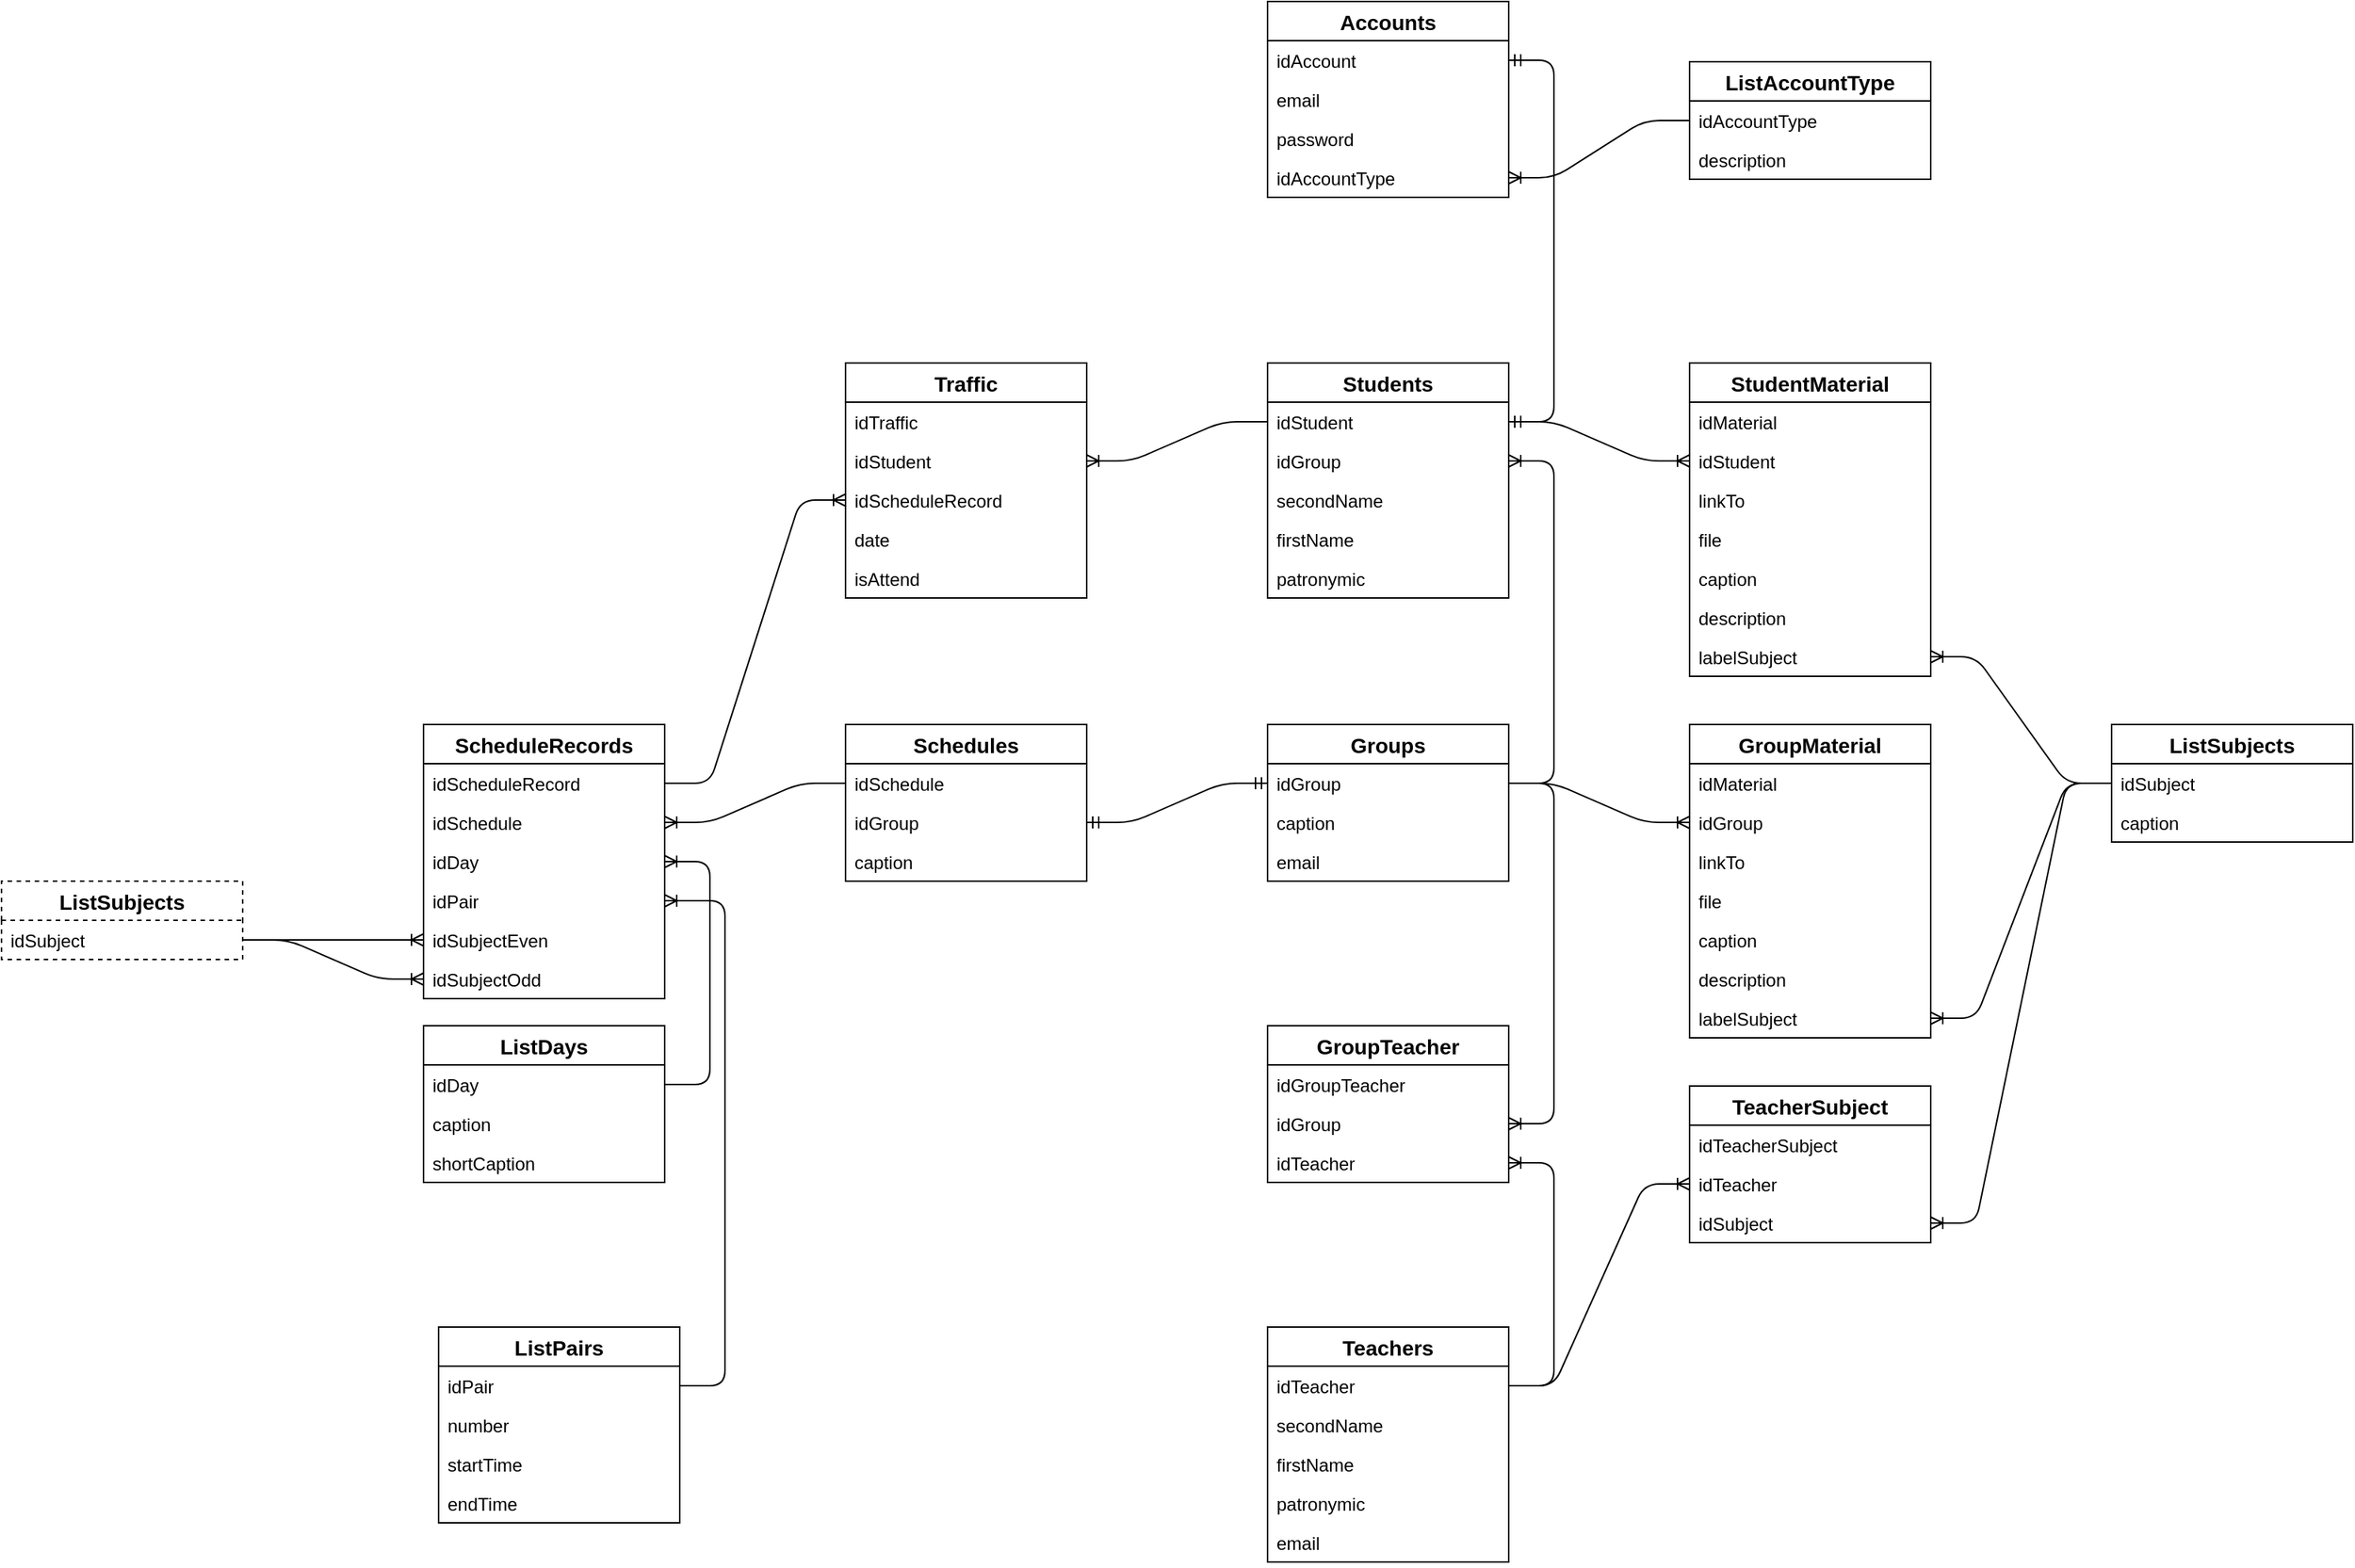<mxfile version="13.6.0" type="device" pages="3"><diagram id="GUdYoLYQEyCgR2r7xt5G" name="Основные таблицы"><mxGraphModel dx="1102" dy="1845" grid="1" gridSize="10" guides="1" tooltips="1" connect="1" arrows="1" fold="1" page="1" pageScale="1" pageWidth="827" pageHeight="1169" math="0" shadow="0"><root><mxCell id="JxHPkcjLIMGgtrlpTPTA-0"/><mxCell id="JxHPkcjLIMGgtrlpTPTA-1" parent="JxHPkcjLIMGgtrlpTPTA-0"/><mxCell id="qLW0PQCByhuzZ4k3uwCP-13" value="" style="edgeStyle=entityRelationEdgeStyle;fontSize=12;html=1;endArrow=ERoneToMany;" parent="JxHPkcjLIMGgtrlpTPTA-1" source="qLW0PQCByhuzZ4k3uwCP-8" target="qLW0PQCByhuzZ4k3uwCP-2" edge="1"><mxGeometry width="100" height="100" relative="1" as="geometry"><mxPoint x="890" y="710" as="sourcePoint"/><mxPoint x="990" y="610" as="targetPoint"/></mxGeometry></mxCell><mxCell id="qLW0PQCByhuzZ4k3uwCP-27" value="" style="edgeStyle=entityRelationEdgeStyle;fontSize=12;html=1;endArrow=ERmandOne;startArrow=ERmandOne;" parent="JxHPkcjLIMGgtrlpTPTA-1" source="qLW0PQCByhuzZ4k3uwCP-1" target="qLW0PQCByhuzZ4k3uwCP-19" edge="1"><mxGeometry width="100" height="100" relative="1" as="geometry"><mxPoint x="1000" y="720" as="sourcePoint"/><mxPoint x="1100" y="620" as="targetPoint"/></mxGeometry></mxCell><mxCell id="VqZhLC03qP-nKCWMbnvL-3" value="" style="edgeStyle=entityRelationEdgeStyle;fontSize=12;html=1;endArrow=ERoneToMany;" parent="JxHPkcjLIMGgtrlpTPTA-1" source="VqZhLC03qP-nKCWMbnvL-1" target="qLW0PQCByhuzZ4k3uwCP-23" edge="1"><mxGeometry width="100" height="100" relative="1" as="geometry"><mxPoint x="1390" y="820" as="sourcePoint"/><mxPoint x="1490" y="720" as="targetPoint"/></mxGeometry></mxCell><mxCell id="D8zjVxoPY8FYbStaIBWN-7" value="" style="edgeStyle=entityRelationEdgeStyle;fontSize=12;html=1;endArrow=ERoneToMany;" parent="JxHPkcjLIMGgtrlpTPTA-1" source="qLW0PQCByhuzZ4k3uwCP-1" target="D8zjVxoPY8FYbStaIBWN-2" edge="1"><mxGeometry width="100" height="100" relative="1" as="geometry"><mxPoint x="810" y="750" as="sourcePoint"/><mxPoint x="910" y="650" as="targetPoint"/></mxGeometry></mxCell><mxCell id="D8zjVxoPY8FYbStaIBWN-20" value="" style="edgeStyle=entityRelationEdgeStyle;fontSize=12;html=1;endArrow=ERoneToMany;" parent="JxHPkcjLIMGgtrlpTPTA-1" source="qLW0PQCByhuzZ4k3uwCP-8" target="D8zjVxoPY8FYbStaIBWN-16" edge="1"><mxGeometry width="100" height="100" relative="1" as="geometry"><mxPoint x="670" y="760" as="sourcePoint"/><mxPoint x="770" y="660" as="targetPoint"/></mxGeometry></mxCell><mxCell id="D8zjVxoPY8FYbStaIBWN-22" value="" style="edgeStyle=entityRelationEdgeStyle;fontSize=12;html=1;endArrow=ERoneToMany;" parent="JxHPkcjLIMGgtrlpTPTA-1" source="D8zjVxoPY8FYbStaIBWN-9" target="D8zjVxoPY8FYbStaIBWN-17" edge="1"><mxGeometry width="100" height="100" relative="1" as="geometry"><mxPoint x="1040" y="900" as="sourcePoint"/><mxPoint x="1140" y="800" as="targetPoint"/></mxGeometry></mxCell><mxCell id="BSWNc2TX0znDaORQE-jf-16" value="" style="edgeStyle=entityRelationEdgeStyle;fontSize=12;html=1;endArrow=ERoneToMany;" parent="JxHPkcjLIMGgtrlpTPTA-1" source="BSWNc2TX0znDaORQE-jf-1" target="BSWNc2TX0znDaORQE-jf-13" edge="1"><mxGeometry width="100" height="100" relative="1" as="geometry"><mxPoint x="1130" y="1080" as="sourcePoint"/><mxPoint x="1230" y="980" as="targetPoint"/></mxGeometry></mxCell><mxCell id="BSWNc2TX0znDaORQE-jf-17" value="" style="edgeStyle=entityRelationEdgeStyle;fontSize=12;html=1;endArrow=ERoneToMany;" parent="JxHPkcjLIMGgtrlpTPTA-1" source="D8zjVxoPY8FYbStaIBWN-9" target="BSWNc2TX0znDaORQE-jf-12" edge="1"><mxGeometry width="100" height="100" relative="1" as="geometry"><mxPoint x="880" y="1080" as="sourcePoint"/><mxPoint x="980" y="980" as="targetPoint"/></mxGeometry></mxCell><mxCell id="BSWNc2TX0znDaORQE-jf-18" value="" style="edgeStyle=entityRelationEdgeStyle;fontSize=12;html=1;endArrow=ERoneToMany;" parent="JxHPkcjLIMGgtrlpTPTA-1" source="BSWNc2TX0znDaORQE-jf-1" target="D8zjVxoPY8FYbStaIBWN-6" edge="1"><mxGeometry width="100" height="100" relative="1" as="geometry"><mxPoint x="1200" y="1020" as="sourcePoint"/><mxPoint x="1300" y="920" as="targetPoint"/></mxGeometry></mxCell><mxCell id="BSWNc2TX0znDaORQE-jf-26" value="" style="edgeStyle=entityRelationEdgeStyle;fontSize=12;html=1;endArrow=ERoneToMany;" parent="JxHPkcjLIMGgtrlpTPTA-1" source="qLW0PQCByhuzZ4k3uwCP-8" target="BSWNc2TX0znDaORQE-jf-21" edge="1"><mxGeometry width="100" height="100" relative="1" as="geometry"><mxPoint x="710" y="1090" as="sourcePoint"/><mxPoint x="810" y="990" as="targetPoint"/></mxGeometry></mxCell><mxCell id="BSWNc2TX0znDaORQE-jf-27" value="" style="edgeStyle=entityRelationEdgeStyle;fontSize=12;html=1;endArrow=ERoneToMany;" parent="JxHPkcjLIMGgtrlpTPTA-1" source="BSWNc2TX0znDaORQE-jf-1" target="BSWNc2TX0znDaORQE-jf-25" edge="1"><mxGeometry width="100" height="100" relative="1" as="geometry"><mxPoint x="1410" y="1130" as="sourcePoint"/><mxPoint x="1510" y="1030" as="targetPoint"/></mxGeometry></mxCell><mxCell id="BSWNc2TX0znDaORQE-jf-33" value="" style="edgeStyle=entityRelationEdgeStyle;fontSize=12;html=1;endArrow=ERmandOne;startArrow=ERmandOne;" parent="JxHPkcjLIMGgtrlpTPTA-1" source="BSWNc2TX0znDaORQE-jf-31" target="qLW0PQCByhuzZ4k3uwCP-8" edge="1"><mxGeometry width="100" height="100" relative="1" as="geometry"><mxPoint x="390" y="760" as="sourcePoint"/><mxPoint x="490" y="660" as="targetPoint"/></mxGeometry></mxCell><mxCell id="BSWNc2TX0znDaORQE-jf-44" value="" style="edgeStyle=entityRelationEdgeStyle;fontSize=12;html=1;endArrow=ERoneToMany;" parent="JxHPkcjLIMGgtrlpTPTA-1" source="BSWNc2TX0znDaORQE-jf-41" target="BSWNc2TX0znDaORQE-jf-39" edge="1"><mxGeometry width="100" height="100" relative="1" as="geometry"><mxPoint y="680" as="sourcePoint"/><mxPoint x="100" y="580" as="targetPoint"/></mxGeometry></mxCell><mxCell id="BSWNc2TX0znDaORQE-jf-45" value="" style="edgeStyle=entityRelationEdgeStyle;fontSize=12;html=1;endArrow=ERoneToMany;" parent="JxHPkcjLIMGgtrlpTPTA-1" source="BSWNc2TX0znDaORQE-jf-41" target="BSWNc2TX0znDaORQE-jf-36" edge="1"><mxGeometry width="100" height="100" relative="1" as="geometry"><mxPoint x="30" y="650" as="sourcePoint"/><mxPoint x="130" y="550" as="targetPoint"/></mxGeometry></mxCell><mxCell id="kt6--jUaJmppE19Wa5hR-5" value="" style="edgeStyle=entityRelationEdgeStyle;fontSize=12;html=1;endArrow=ERoneToMany;" parent="JxHPkcjLIMGgtrlpTPTA-1" source="kt6--jUaJmppE19Wa5hR-2" target="BSWNc2TX0znDaORQE-jf-37" edge="1"><mxGeometry width="100" height="100" relative="1" as="geometry"><mxPoint x="40" y="820" as="sourcePoint"/><mxPoint x="140" y="720" as="targetPoint"/></mxGeometry></mxCell><mxCell id="kt6--jUaJmppE19Wa5hR-11" value="" style="edgeStyle=entityRelationEdgeStyle;fontSize=12;html=1;endArrow=ERoneToMany;" parent="JxHPkcjLIMGgtrlpTPTA-1" source="kt6--jUaJmppE19Wa5hR-7" target="BSWNc2TX0znDaORQE-jf-38" edge="1"><mxGeometry width="100" height="100" relative="1" as="geometry"><mxPoint x="390" y="820" as="sourcePoint"/><mxPoint x="490" y="720" as="targetPoint"/></mxGeometry></mxCell><mxCell id="qLW0PQCByhuzZ4k3uwCP-0" value="Students" style="swimlane;fontStyle=1;childLayout=stackLayout;horizontal=1;startSize=26;horizontalStack=0;resizeParent=1;resizeParentMax=0;resizeLast=0;collapsible=1;marginBottom=0;align=center;fontSize=14;" parent="JxHPkcjLIMGgtrlpTPTA-1" vertex="1"><mxGeometry x="1000" y="120" width="160" height="156" as="geometry"/></mxCell><mxCell id="qLW0PQCByhuzZ4k3uwCP-1" value="idStudent" style="text;strokeColor=none;fillColor=none;spacingLeft=4;spacingRight=4;overflow=hidden;rotatable=0;points=[[0,0.5],[1,0.5]];portConstraint=eastwest;fontSize=12;" parent="qLW0PQCByhuzZ4k3uwCP-0" vertex="1"><mxGeometry y="26" width="160" height="26" as="geometry"/></mxCell><mxCell id="qLW0PQCByhuzZ4k3uwCP-2" value="idGroup" style="text;strokeColor=none;fillColor=none;spacingLeft=4;spacingRight=4;overflow=hidden;rotatable=0;points=[[0,0.5],[1,0.5]];portConstraint=eastwest;fontSize=12;" parent="qLW0PQCByhuzZ4k3uwCP-0" vertex="1"><mxGeometry y="52" width="160" height="26" as="geometry"/></mxCell><mxCell id="qLW0PQCByhuzZ4k3uwCP-3" value="secondName" style="text;strokeColor=none;fillColor=none;spacingLeft=4;spacingRight=4;overflow=hidden;rotatable=0;points=[[0,0.5],[1,0.5]];portConstraint=eastwest;fontSize=12;" parent="qLW0PQCByhuzZ4k3uwCP-0" vertex="1"><mxGeometry y="78" width="160" height="26" as="geometry"/></mxCell><mxCell id="qLW0PQCByhuzZ4k3uwCP-6" value="firstName" style="text;strokeColor=none;fillColor=none;spacingLeft=4;spacingRight=4;overflow=hidden;rotatable=0;points=[[0,0.5],[1,0.5]];portConstraint=eastwest;fontSize=12;" parent="qLW0PQCByhuzZ4k3uwCP-0" vertex="1"><mxGeometry y="104" width="160" height="26" as="geometry"/></mxCell><mxCell id="qLW0PQCByhuzZ4k3uwCP-5" value="patronymic" style="text;strokeColor=none;fillColor=none;spacingLeft=4;spacingRight=4;overflow=hidden;rotatable=0;points=[[0,0.5],[1,0.5]];portConstraint=eastwest;fontSize=12;" parent="qLW0PQCByhuzZ4k3uwCP-0" vertex="1"><mxGeometry y="130" width="160" height="26" as="geometry"/></mxCell><mxCell id="kt6--jUaJmppE19Wa5hR-19" value="" style="edgeStyle=entityRelationEdgeStyle;fontSize=12;html=1;endArrow=ERoneToMany;" parent="JxHPkcjLIMGgtrlpTPTA-1" source="qLW0PQCByhuzZ4k3uwCP-1" target="kt6--jUaJmppE19Wa5hR-14" edge="1"><mxGeometry width="100" height="100" relative="1" as="geometry"><mxPoint x="600" y="360" as="sourcePoint"/><mxPoint x="700" y="260" as="targetPoint"/></mxGeometry></mxCell><mxCell id="kt6--jUaJmppE19Wa5hR-20" value="" style="edgeStyle=entityRelationEdgeStyle;fontSize=12;html=1;endArrow=ERoneToMany;" parent="JxHPkcjLIMGgtrlpTPTA-1" source="_yvmQGj0DDRlpsJ7fGFB-0" target="kt6--jUaJmppE19Wa5hR-15" edge="1"><mxGeometry width="100" height="100" relative="1" as="geometry"><mxPoint x="190" y="310" as="sourcePoint"/><mxPoint x="250" y="190" as="targetPoint"/></mxGeometry></mxCell><mxCell id="VqZhLC03qP-nKCWMbnvL-0" value="ListAccountType" style="swimlane;fontStyle=1;childLayout=stackLayout;horizontal=1;startSize=26;horizontalStack=0;resizeParent=1;resizeParentMax=0;resizeLast=0;collapsible=1;marginBottom=0;align=center;fontSize=14;" parent="JxHPkcjLIMGgtrlpTPTA-1" vertex="1"><mxGeometry x="1280" y="-80" width="160" height="78" as="geometry"/></mxCell><mxCell id="VqZhLC03qP-nKCWMbnvL-1" value="idAccountType" style="text;strokeColor=none;fillColor=none;spacingLeft=4;spacingRight=4;overflow=hidden;rotatable=0;points=[[0,0.5],[1,0.5]];portConstraint=eastwest;fontSize=12;" parent="VqZhLC03qP-nKCWMbnvL-0" vertex="1"><mxGeometry y="26" width="160" height="26" as="geometry"/></mxCell><mxCell id="VqZhLC03qP-nKCWMbnvL-2" value="description" style="text;strokeColor=none;fillColor=none;spacingLeft=4;spacingRight=4;overflow=hidden;rotatable=0;points=[[0,0.5],[1,0.5]];portConstraint=eastwest;fontSize=12;" parent="VqZhLC03qP-nKCWMbnvL-0" vertex="1"><mxGeometry y="52" width="160" height="26" as="geometry"/></mxCell><mxCell id="D8zjVxoPY8FYbStaIBWN-0" value="StudentMaterial" style="swimlane;fontStyle=1;childLayout=stackLayout;horizontal=1;startSize=26;horizontalStack=0;resizeParent=1;resizeParentMax=0;resizeLast=0;collapsible=1;marginBottom=0;align=center;fontSize=14;" parent="JxHPkcjLIMGgtrlpTPTA-1" vertex="1"><mxGeometry x="1280" y="120" width="160" height="208" as="geometry"/></mxCell><mxCell id="D8zjVxoPY8FYbStaIBWN-1" value="idMaterial" style="text;strokeColor=none;fillColor=none;spacingLeft=4;spacingRight=4;overflow=hidden;rotatable=0;points=[[0,0.5],[1,0.5]];portConstraint=eastwest;fontSize=12;" parent="D8zjVxoPY8FYbStaIBWN-0" vertex="1"><mxGeometry y="26" width="160" height="26" as="geometry"/></mxCell><mxCell id="D8zjVxoPY8FYbStaIBWN-2" value="idStudent" style="text;strokeColor=none;fillColor=none;spacingLeft=4;spacingRight=4;overflow=hidden;rotatable=0;points=[[0,0.5],[1,0.5]];portConstraint=eastwest;fontSize=12;" parent="D8zjVxoPY8FYbStaIBWN-0" vertex="1"><mxGeometry y="52" width="160" height="26" as="geometry"/></mxCell><mxCell id="dgX4HP9OgY7tIywyF5dg-0" value="linkTo" style="text;strokeColor=none;fillColor=none;spacingLeft=4;spacingRight=4;overflow=hidden;rotatable=0;points=[[0,0.5],[1,0.5]];portConstraint=eastwest;fontSize=12;" parent="D8zjVxoPY8FYbStaIBWN-0" vertex="1"><mxGeometry y="78" width="160" height="26" as="geometry"/></mxCell><mxCell id="D8zjVxoPY8FYbStaIBWN-3" value="file" style="text;strokeColor=none;fillColor=none;spacingLeft=4;spacingRight=4;overflow=hidden;rotatable=0;points=[[0,0.5],[1,0.5]];portConstraint=eastwest;fontSize=12;" parent="D8zjVxoPY8FYbStaIBWN-0" vertex="1"><mxGeometry y="104" width="160" height="26" as="geometry"/></mxCell><mxCell id="D8zjVxoPY8FYbStaIBWN-4" value="caption" style="text;strokeColor=none;fillColor=none;spacingLeft=4;spacingRight=4;overflow=hidden;rotatable=0;points=[[0,0.5],[1,0.5]];portConstraint=eastwest;fontSize=12;" parent="D8zjVxoPY8FYbStaIBWN-0" vertex="1"><mxGeometry y="130" width="160" height="26" as="geometry"/></mxCell><mxCell id="D8zjVxoPY8FYbStaIBWN-5" value="description" style="text;strokeColor=none;fillColor=none;spacingLeft=4;spacingRight=4;overflow=hidden;rotatable=0;points=[[0,0.5],[1,0.5]];portConstraint=eastwest;fontSize=12;" parent="D8zjVxoPY8FYbStaIBWN-0" vertex="1"><mxGeometry y="156" width="160" height="26" as="geometry"/></mxCell><mxCell id="D8zjVxoPY8FYbStaIBWN-6" value="labelSubject" style="text;strokeColor=none;fillColor=none;spacingLeft=4;spacingRight=4;overflow=hidden;rotatable=0;points=[[0,0.5],[1,0.5]];portConstraint=eastwest;fontSize=12;" parent="D8zjVxoPY8FYbStaIBWN-0" vertex="1"><mxGeometry y="182" width="160" height="26" as="geometry"/></mxCell><mxCell id="BSWNc2TX0znDaORQE-jf-19" value="GroupMaterial" style="swimlane;fontStyle=1;childLayout=stackLayout;horizontal=1;startSize=26;horizontalStack=0;resizeParent=1;resizeParentMax=0;resizeLast=0;collapsible=1;marginBottom=0;align=center;fontSize=14;" parent="JxHPkcjLIMGgtrlpTPTA-1" vertex="1"><mxGeometry x="1280" y="360" width="160" height="208" as="geometry"/></mxCell><mxCell id="BSWNc2TX0znDaORQE-jf-20" value="idMaterial" style="text;strokeColor=none;fillColor=none;spacingLeft=4;spacingRight=4;overflow=hidden;rotatable=0;points=[[0,0.5],[1,0.5]];portConstraint=eastwest;fontSize=12;" parent="BSWNc2TX0znDaORQE-jf-19" vertex="1"><mxGeometry y="26" width="160" height="26" as="geometry"/></mxCell><mxCell id="BSWNc2TX0znDaORQE-jf-21" value="idGroup" style="text;strokeColor=none;fillColor=none;spacingLeft=4;spacingRight=4;overflow=hidden;rotatable=0;points=[[0,0.5],[1,0.5]];portConstraint=eastwest;fontSize=12;" parent="BSWNc2TX0znDaORQE-jf-19" vertex="1"><mxGeometry y="52" width="160" height="26" as="geometry"/></mxCell><mxCell id="dgX4HP9OgY7tIywyF5dg-1" value="linkTo" style="text;strokeColor=none;fillColor=none;spacingLeft=4;spacingRight=4;overflow=hidden;rotatable=0;points=[[0,0.5],[1,0.5]];portConstraint=eastwest;fontSize=12;" parent="BSWNc2TX0znDaORQE-jf-19" vertex="1"><mxGeometry y="78" width="160" height="26" as="geometry"/></mxCell><mxCell id="BSWNc2TX0znDaORQE-jf-22" value="file" style="text;strokeColor=none;fillColor=none;spacingLeft=4;spacingRight=4;overflow=hidden;rotatable=0;points=[[0,0.5],[1,0.5]];portConstraint=eastwest;fontSize=12;" parent="BSWNc2TX0znDaORQE-jf-19" vertex="1"><mxGeometry y="104" width="160" height="26" as="geometry"/></mxCell><mxCell id="BSWNc2TX0znDaORQE-jf-23" value="caption" style="text;strokeColor=none;fillColor=none;spacingLeft=4;spacingRight=4;overflow=hidden;rotatable=0;points=[[0,0.5],[1,0.5]];portConstraint=eastwest;fontSize=12;" parent="BSWNc2TX0znDaORQE-jf-19" vertex="1"><mxGeometry y="130" width="160" height="26" as="geometry"/></mxCell><mxCell id="BSWNc2TX0znDaORQE-jf-24" value="description" style="text;strokeColor=none;fillColor=none;spacingLeft=4;spacingRight=4;overflow=hidden;rotatable=0;points=[[0,0.5],[1,0.5]];portConstraint=eastwest;fontSize=12;" parent="BSWNc2TX0znDaORQE-jf-19" vertex="1"><mxGeometry y="156" width="160" height="26" as="geometry"/></mxCell><mxCell id="BSWNc2TX0znDaORQE-jf-25" value="labelSubject" style="text;strokeColor=none;fillColor=none;spacingLeft=4;spacingRight=4;overflow=hidden;rotatable=0;points=[[0,0.5],[1,0.5]];portConstraint=eastwest;fontSize=12;" parent="BSWNc2TX0znDaORQE-jf-19" vertex="1"><mxGeometry y="182" width="160" height="26" as="geometry"/></mxCell><mxCell id="BSWNc2TX0znDaORQE-jf-0" value="ListSubjects" style="swimlane;fontStyle=1;childLayout=stackLayout;horizontal=1;startSize=26;horizontalStack=0;resizeParent=1;resizeParentMax=0;resizeLast=0;collapsible=1;marginBottom=0;align=center;fontSize=14;" parent="JxHPkcjLIMGgtrlpTPTA-1" vertex="1"><mxGeometry x="1560" y="360" width="160" height="78" as="geometry"/></mxCell><mxCell id="BSWNc2TX0znDaORQE-jf-1" value="idSubject" style="text;strokeColor=none;fillColor=none;spacingLeft=4;spacingRight=4;overflow=hidden;rotatable=0;points=[[0,0.5],[1,0.5]];portConstraint=eastwest;fontSize=12;" parent="BSWNc2TX0znDaORQE-jf-0" vertex="1"><mxGeometry y="26" width="160" height="26" as="geometry"/></mxCell><mxCell id="BSWNc2TX0znDaORQE-jf-2" value="caption" style="text;strokeColor=none;fillColor=none;spacingLeft=4;spacingRight=4;overflow=hidden;rotatable=0;points=[[0,0.5],[1,0.5]];portConstraint=eastwest;fontSize=12;" parent="BSWNc2TX0znDaORQE-jf-0" vertex="1"><mxGeometry y="52" width="160" height="26" as="geometry"/></mxCell><mxCell id="BSWNc2TX0znDaORQE-jf-10" value="TeacherSubject" style="swimlane;fontStyle=1;childLayout=stackLayout;horizontal=1;startSize=26;horizontalStack=0;resizeParent=1;resizeParentMax=0;resizeLast=0;collapsible=1;marginBottom=0;align=center;fontSize=14;" parent="JxHPkcjLIMGgtrlpTPTA-1" vertex="1"><mxGeometry x="1280" y="600" width="160" height="104" as="geometry"/></mxCell><mxCell id="BSWNc2TX0znDaORQE-jf-11" value="idTeacherSubject" style="text;strokeColor=none;fillColor=none;spacingLeft=4;spacingRight=4;overflow=hidden;rotatable=0;points=[[0,0.5],[1,0.5]];portConstraint=eastwest;fontSize=12;" parent="BSWNc2TX0znDaORQE-jf-10" vertex="1"><mxGeometry y="26" width="160" height="26" as="geometry"/></mxCell><mxCell id="BSWNc2TX0znDaORQE-jf-12" value="idTeacher" style="text;strokeColor=none;fillColor=none;spacingLeft=4;spacingRight=4;overflow=hidden;rotatable=0;points=[[0,0.5],[1,0.5]];portConstraint=eastwest;fontSize=12;" parent="BSWNc2TX0znDaORQE-jf-10" vertex="1"><mxGeometry y="52" width="160" height="26" as="geometry"/></mxCell><mxCell id="BSWNc2TX0znDaORQE-jf-13" value="idSubject" style="text;strokeColor=none;fillColor=none;spacingLeft=4;spacingRight=4;overflow=hidden;rotatable=0;points=[[0,0.5],[1,0.5]];portConstraint=eastwest;fontSize=12;" parent="BSWNc2TX0znDaORQE-jf-10" vertex="1"><mxGeometry y="78" width="160" height="26" as="geometry"/></mxCell><mxCell id="qLW0PQCByhuzZ4k3uwCP-7" value="Groups" style="swimlane;fontStyle=1;childLayout=stackLayout;horizontal=1;startSize=26;horizontalStack=0;resizeParent=1;resizeParentMax=0;resizeLast=0;collapsible=1;marginBottom=0;align=center;fontSize=14;" parent="JxHPkcjLIMGgtrlpTPTA-1" vertex="1"><mxGeometry x="1000" y="360" width="160" height="104" as="geometry"/></mxCell><mxCell id="qLW0PQCByhuzZ4k3uwCP-8" value="idGroup" style="text;strokeColor=none;fillColor=none;spacingLeft=4;spacingRight=4;overflow=hidden;rotatable=0;points=[[0,0.5],[1,0.5]];portConstraint=eastwest;fontSize=12;" parent="qLW0PQCByhuzZ4k3uwCP-7" vertex="1"><mxGeometry y="26" width="160" height="26" as="geometry"/></mxCell><mxCell id="qLW0PQCByhuzZ4k3uwCP-11" value="caption" style="text;strokeColor=none;fillColor=none;spacingLeft=4;spacingRight=4;overflow=hidden;rotatable=0;points=[[0,0.5],[1,0.5]];portConstraint=eastwest;fontSize=12;" parent="qLW0PQCByhuzZ4k3uwCP-7" vertex="1"><mxGeometry y="52" width="160" height="26" as="geometry"/></mxCell><mxCell id="qLW0PQCByhuzZ4k3uwCP-12" value="email" style="text;strokeColor=none;fillColor=none;spacingLeft=4;spacingRight=4;overflow=hidden;rotatable=0;points=[[0,0.5],[1,0.5]];portConstraint=eastwest;fontSize=12;" parent="qLW0PQCByhuzZ4k3uwCP-7" vertex="1"><mxGeometry y="78" width="160" height="26" as="geometry"/></mxCell><mxCell id="D8zjVxoPY8FYbStaIBWN-14" value="GroupTeacher" style="swimlane;fontStyle=1;childLayout=stackLayout;horizontal=1;startSize=26;horizontalStack=0;resizeParent=1;resizeParentMax=0;resizeLast=0;collapsible=1;marginBottom=0;align=center;fontSize=14;" parent="JxHPkcjLIMGgtrlpTPTA-1" vertex="1"><mxGeometry x="1000" y="560" width="160" height="104" as="geometry"/></mxCell><mxCell id="D8zjVxoPY8FYbStaIBWN-15" value="idGroupTeacher" style="text;strokeColor=none;fillColor=none;spacingLeft=4;spacingRight=4;overflow=hidden;rotatable=0;points=[[0,0.5],[1,0.5]];portConstraint=eastwest;fontSize=12;" parent="D8zjVxoPY8FYbStaIBWN-14" vertex="1"><mxGeometry y="26" width="160" height="26" as="geometry"/></mxCell><mxCell id="D8zjVxoPY8FYbStaIBWN-16" value="idGroup" style="text;strokeColor=none;fillColor=none;spacingLeft=4;spacingRight=4;overflow=hidden;rotatable=0;points=[[0,0.5],[1,0.5]];portConstraint=eastwest;fontSize=12;" parent="D8zjVxoPY8FYbStaIBWN-14" vertex="1"><mxGeometry y="52" width="160" height="26" as="geometry"/></mxCell><mxCell id="D8zjVxoPY8FYbStaIBWN-17" value="idTeacher" style="text;strokeColor=none;fillColor=none;spacingLeft=4;spacingRight=4;overflow=hidden;rotatable=0;points=[[0,0.5],[1,0.5]];portConstraint=eastwest;fontSize=12;" parent="D8zjVxoPY8FYbStaIBWN-14" vertex="1"><mxGeometry y="78" width="160" height="26" as="geometry"/></mxCell><mxCell id="D8zjVxoPY8FYbStaIBWN-8" value="Teachers" style="swimlane;fontStyle=1;childLayout=stackLayout;horizontal=1;startSize=26;horizontalStack=0;resizeParent=1;resizeParentMax=0;resizeLast=0;collapsible=1;marginBottom=0;align=center;fontSize=14;" parent="JxHPkcjLIMGgtrlpTPTA-1" vertex="1"><mxGeometry x="1000" y="760" width="160" height="156" as="geometry"/></mxCell><mxCell id="D8zjVxoPY8FYbStaIBWN-9" value="idTeacher" style="text;strokeColor=none;fillColor=none;spacingLeft=4;spacingRight=4;overflow=hidden;rotatable=0;points=[[0,0.5],[1,0.5]];portConstraint=eastwest;fontSize=12;" parent="D8zjVxoPY8FYbStaIBWN-8" vertex="1"><mxGeometry y="26" width="160" height="26" as="geometry"/></mxCell><mxCell id="D8zjVxoPY8FYbStaIBWN-10" value="secondName" style="text;strokeColor=none;fillColor=none;spacingLeft=4;spacingRight=4;overflow=hidden;rotatable=0;points=[[0,0.5],[1,0.5]];portConstraint=eastwest;fontSize=12;" parent="D8zjVxoPY8FYbStaIBWN-8" vertex="1"><mxGeometry y="52" width="160" height="26" as="geometry"/></mxCell><mxCell id="D8zjVxoPY8FYbStaIBWN-11" value="firstName" style="text;strokeColor=none;fillColor=none;spacingLeft=4;spacingRight=4;overflow=hidden;rotatable=0;points=[[0,0.5],[1,0.5]];portConstraint=eastwest;fontSize=12;" parent="D8zjVxoPY8FYbStaIBWN-8" vertex="1"><mxGeometry y="78" width="160" height="26" as="geometry"/></mxCell><mxCell id="D8zjVxoPY8FYbStaIBWN-12" value="patronymic" style="text;strokeColor=none;fillColor=none;spacingLeft=4;spacingRight=4;overflow=hidden;rotatable=0;points=[[0,0.5],[1,0.5]];portConstraint=eastwest;fontSize=12;" parent="D8zjVxoPY8FYbStaIBWN-8" vertex="1"><mxGeometry y="104" width="160" height="26" as="geometry"/></mxCell><mxCell id="D8zjVxoPY8FYbStaIBWN-13" value="email" style="text;strokeColor=none;fillColor=none;spacingLeft=4;spacingRight=4;overflow=hidden;rotatable=0;points=[[0,0.5],[1,0.5]];portConstraint=eastwest;fontSize=12;" parent="D8zjVxoPY8FYbStaIBWN-8" vertex="1"><mxGeometry y="130" width="160" height="26" as="geometry"/></mxCell><mxCell id="qLW0PQCByhuzZ4k3uwCP-18" value="Accounts" style="swimlane;fontStyle=1;childLayout=stackLayout;horizontal=1;startSize=26;horizontalStack=0;resizeParent=1;resizeParentMax=0;resizeLast=0;collapsible=1;marginBottom=0;align=center;fontSize=14;" parent="JxHPkcjLIMGgtrlpTPTA-1" vertex="1"><mxGeometry x="1000" y="-120" width="160" height="130" as="geometry"/></mxCell><mxCell id="qLW0PQCByhuzZ4k3uwCP-19" value="idAccount" style="text;strokeColor=none;fillColor=none;spacingLeft=4;spacingRight=4;overflow=hidden;rotatable=0;points=[[0,0.5],[1,0.5]];portConstraint=eastwest;fontSize=12;" parent="qLW0PQCByhuzZ4k3uwCP-18" vertex="1"><mxGeometry y="26" width="160" height="26" as="geometry"/></mxCell><mxCell id="qLW0PQCByhuzZ4k3uwCP-21" value="email" style="text;strokeColor=none;fillColor=none;spacingLeft=4;spacingRight=4;overflow=hidden;rotatable=0;points=[[0,0.5],[1,0.5]];portConstraint=eastwest;fontSize=12;" parent="qLW0PQCByhuzZ4k3uwCP-18" vertex="1"><mxGeometry y="52" width="160" height="26" as="geometry"/></mxCell><mxCell id="qLW0PQCByhuzZ4k3uwCP-24" value="password" style="text;strokeColor=none;fillColor=none;spacingLeft=4;spacingRight=4;overflow=hidden;rotatable=0;points=[[0,0.5],[1,0.5]];portConstraint=eastwest;fontSize=12;" parent="qLW0PQCByhuzZ4k3uwCP-18" vertex="1"><mxGeometry y="78" width="160" height="26" as="geometry"/></mxCell><mxCell id="qLW0PQCByhuzZ4k3uwCP-23" value="idAccountType" style="text;strokeColor=none;fillColor=none;spacingLeft=4;spacingRight=4;overflow=hidden;rotatable=0;points=[[0,0.5],[1,0.5]];portConstraint=eastwest;fontSize=12;" parent="qLW0PQCByhuzZ4k3uwCP-18" vertex="1"><mxGeometry y="104" width="160" height="26" as="geometry"/></mxCell><mxCell id="kt6--jUaJmppE19Wa5hR-12" value="Traffic" style="swimlane;fontStyle=1;childLayout=stackLayout;horizontal=1;startSize=26;horizontalStack=0;resizeParent=1;resizeParentMax=0;resizeLast=0;collapsible=1;marginBottom=0;align=center;fontSize=14;" parent="JxHPkcjLIMGgtrlpTPTA-1" vertex="1"><mxGeometry x="720" y="120" width="160" height="156" as="geometry"/></mxCell><mxCell id="kt6--jUaJmppE19Wa5hR-13" value="idTraffic" style="text;strokeColor=none;fillColor=none;spacingLeft=4;spacingRight=4;overflow=hidden;rotatable=0;points=[[0,0.5],[1,0.5]];portConstraint=eastwest;fontSize=12;" parent="kt6--jUaJmppE19Wa5hR-12" vertex="1"><mxGeometry y="26" width="160" height="26" as="geometry"/></mxCell><mxCell id="kt6--jUaJmppE19Wa5hR-14" value="idStudent" style="text;strokeColor=none;fillColor=none;spacingLeft=4;spacingRight=4;overflow=hidden;rotatable=0;points=[[0,0.5],[1,0.5]];portConstraint=eastwest;fontSize=12;" parent="kt6--jUaJmppE19Wa5hR-12" vertex="1"><mxGeometry y="52" width="160" height="26" as="geometry"/></mxCell><mxCell id="kt6--jUaJmppE19Wa5hR-15" value="idScheduleRecord" style="text;strokeColor=none;fillColor=none;spacingLeft=4;spacingRight=4;overflow=hidden;rotatable=0;points=[[0,0.5],[1,0.5]];portConstraint=eastwest;fontSize=12;" parent="kt6--jUaJmppE19Wa5hR-12" vertex="1"><mxGeometry y="78" width="160" height="26" as="geometry"/></mxCell><mxCell id="kt6--jUaJmppE19Wa5hR-16" value="date" style="text;strokeColor=none;fillColor=none;spacingLeft=4;spacingRight=4;overflow=hidden;rotatable=0;points=[[0,0.5],[1,0.5]];portConstraint=eastwest;fontSize=12;" parent="kt6--jUaJmppE19Wa5hR-12" vertex="1"><mxGeometry y="104" width="160" height="26" as="geometry"/></mxCell><mxCell id="kt6--jUaJmppE19Wa5hR-18" value="isAttend" style="text;strokeColor=none;fillColor=none;spacingLeft=4;spacingRight=4;overflow=hidden;rotatable=0;points=[[0,0.5],[1,0.5]];portConstraint=eastwest;fontSize=12;" parent="kt6--jUaJmppE19Wa5hR-12" vertex="1"><mxGeometry y="130" width="160" height="26" as="geometry"/></mxCell><mxCell id="BSWNc2TX0znDaORQE-jf-29" value="Schedules" style="swimlane;fontStyle=1;childLayout=stackLayout;horizontal=1;startSize=26;horizontalStack=0;resizeParent=1;resizeParentMax=0;resizeLast=0;collapsible=1;marginBottom=0;align=center;fontSize=14;" parent="JxHPkcjLIMGgtrlpTPTA-1" vertex="1"><mxGeometry x="720" y="360" width="160" height="104" as="geometry"/></mxCell><mxCell id="BSWNc2TX0znDaORQE-jf-30" value="idSchedule" style="text;strokeColor=none;fillColor=none;spacingLeft=4;spacingRight=4;overflow=hidden;rotatable=0;points=[[0,0.5],[1,0.5]];portConstraint=eastwest;fontSize=12;" parent="BSWNc2TX0znDaORQE-jf-29" vertex="1"><mxGeometry y="26" width="160" height="26" as="geometry"/></mxCell><mxCell id="BSWNc2TX0znDaORQE-jf-31" value="idGroup" style="text;strokeColor=none;fillColor=none;spacingLeft=4;spacingRight=4;overflow=hidden;rotatable=0;points=[[0,0.5],[1,0.5]];portConstraint=eastwest;fontSize=12;" parent="BSWNc2TX0znDaORQE-jf-29" vertex="1"><mxGeometry y="52" width="160" height="26" as="geometry"/></mxCell><mxCell id="aK1UDarETVc6-2_Cqr4A-0" value="caption" style="text;strokeColor=none;fillColor=none;spacingLeft=4;spacingRight=4;overflow=hidden;rotatable=0;points=[[0,0.5],[1,0.5]];portConstraint=eastwest;fontSize=12;" parent="BSWNc2TX0znDaORQE-jf-29" vertex="1"><mxGeometry y="78" width="160" height="26" as="geometry"/></mxCell><mxCell id="BSWNc2TX0znDaORQE-jf-34" value="ScheduleRecords" style="swimlane;fontStyle=1;childLayout=stackLayout;horizontal=1;startSize=26;horizontalStack=0;resizeParent=1;resizeParentMax=0;resizeLast=0;collapsible=1;marginBottom=0;align=center;fontSize=14;" parent="JxHPkcjLIMGgtrlpTPTA-1" vertex="1"><mxGeometry x="440" y="360" width="160" height="182" as="geometry"/></mxCell><mxCell id="_yvmQGj0DDRlpsJ7fGFB-0" value="idScheduleRecord" style="text;strokeColor=none;fillColor=none;spacingLeft=4;spacingRight=4;overflow=hidden;rotatable=0;points=[[0,0.5],[1,0.5]];portConstraint=eastwest;fontSize=12;" parent="BSWNc2TX0znDaORQE-jf-34" vertex="1"><mxGeometry y="26" width="160" height="26" as="geometry"/></mxCell><mxCell id="BSWNc2TX0znDaORQE-jf-35" value="idSchedule" style="text;strokeColor=none;fillColor=none;spacingLeft=4;spacingRight=4;overflow=hidden;rotatable=0;points=[[0,0.5],[1,0.5]];portConstraint=eastwest;fontSize=12;" parent="BSWNc2TX0znDaORQE-jf-34" vertex="1"><mxGeometry y="52" width="160" height="26" as="geometry"/></mxCell><mxCell id="BSWNc2TX0znDaORQE-jf-37" value="idDay" style="text;strokeColor=none;fillColor=none;spacingLeft=4;spacingRight=4;overflow=hidden;rotatable=0;points=[[0,0.5],[1,0.5]];portConstraint=eastwest;fontSize=12;" parent="BSWNc2TX0znDaORQE-jf-34" vertex="1"><mxGeometry y="78" width="160" height="26" as="geometry"/></mxCell><mxCell id="BSWNc2TX0znDaORQE-jf-38" value="idPair" style="text;strokeColor=none;fillColor=none;spacingLeft=4;spacingRight=4;overflow=hidden;rotatable=0;points=[[0,0.5],[1,0.5]];portConstraint=eastwest;fontSize=12;" parent="BSWNc2TX0znDaORQE-jf-34" vertex="1"><mxGeometry y="104" width="160" height="26" as="geometry"/></mxCell><mxCell id="BSWNc2TX0znDaORQE-jf-39" value="idSubjectEven" style="text;strokeColor=none;fillColor=none;spacingLeft=4;spacingRight=4;overflow=hidden;rotatable=0;points=[[0,0.5],[1,0.5]];portConstraint=eastwest;fontSize=12;" parent="BSWNc2TX0znDaORQE-jf-34" vertex="1"><mxGeometry y="130" width="160" height="26" as="geometry"/></mxCell><mxCell id="BSWNc2TX0znDaORQE-jf-36" value="idSubjectOdd" style="text;strokeColor=none;fillColor=none;spacingLeft=4;spacingRight=4;overflow=hidden;rotatable=0;points=[[0,0.5],[1,0.5]];portConstraint=eastwest;fontSize=12;" parent="BSWNc2TX0znDaORQE-jf-34" vertex="1"><mxGeometry y="156" width="160" height="26" as="geometry"/></mxCell><mxCell id="kt6--jUaJmppE19Wa5hR-1" value="ListDays" style="swimlane;fontStyle=1;childLayout=stackLayout;horizontal=1;startSize=26;horizontalStack=0;resizeParent=1;resizeParentMax=0;resizeLast=0;collapsible=1;marginBottom=0;align=center;fontSize=14;" parent="JxHPkcjLIMGgtrlpTPTA-1" vertex="1"><mxGeometry x="440" y="560" width="160" height="104" as="geometry"/></mxCell><mxCell id="kt6--jUaJmppE19Wa5hR-2" value="idDay" style="text;strokeColor=none;fillColor=none;spacingLeft=4;spacingRight=4;overflow=hidden;rotatable=0;points=[[0,0.5],[1,0.5]];portConstraint=eastwest;fontSize=12;" parent="kt6--jUaJmppE19Wa5hR-1" vertex="1"><mxGeometry y="26" width="160" height="26" as="geometry"/></mxCell><mxCell id="kt6--jUaJmppE19Wa5hR-3" value="caption" style="text;strokeColor=none;fillColor=none;spacingLeft=4;spacingRight=4;overflow=hidden;rotatable=0;points=[[0,0.5],[1,0.5]];portConstraint=eastwest;fontSize=12;" parent="kt6--jUaJmppE19Wa5hR-1" vertex="1"><mxGeometry y="52" width="160" height="26" as="geometry"/></mxCell><mxCell id="kt6--jUaJmppE19Wa5hR-4" value="shortCaption" style="text;strokeColor=none;fillColor=none;spacingLeft=4;spacingRight=4;overflow=hidden;rotatable=0;points=[[0,0.5],[1,0.5]];portConstraint=eastwest;fontSize=12;" parent="kt6--jUaJmppE19Wa5hR-1" vertex="1"><mxGeometry y="78" width="160" height="26" as="geometry"/></mxCell><mxCell id="_yvmQGj0DDRlpsJ7fGFB-1" value="" style="edgeStyle=entityRelationEdgeStyle;fontSize=12;html=1;endArrow=ERoneToMany;" parent="JxHPkcjLIMGgtrlpTPTA-1" source="BSWNc2TX0znDaORQE-jf-30" target="BSWNc2TX0znDaORQE-jf-35" edge="1"><mxGeometry width="100" height="100" relative="1" as="geometry"><mxPoint x="700" y="570" as="sourcePoint"/><mxPoint x="800" y="470" as="targetPoint"/></mxGeometry></mxCell><mxCell id="BSWNc2TX0znDaORQE-jf-40" value="ListSubjects" style="swimlane;fontStyle=1;childLayout=stackLayout;horizontal=1;startSize=26;horizontalStack=0;resizeParent=1;resizeParentMax=0;resizeLast=0;collapsible=1;marginBottom=0;align=center;fontSize=14;dashed=1;" parent="JxHPkcjLIMGgtrlpTPTA-1" vertex="1"><mxGeometry x="160" y="464" width="160" height="52" as="geometry"/></mxCell><mxCell id="BSWNc2TX0znDaORQE-jf-41" value="idSubject" style="text;strokeColor=none;fillColor=none;spacingLeft=4;spacingRight=4;overflow=hidden;rotatable=0;points=[[0,0.5],[1,0.5]];portConstraint=eastwest;fontSize=12;" parent="BSWNc2TX0znDaORQE-jf-40" vertex="1"><mxGeometry y="26" width="160" height="26" as="geometry"/></mxCell><mxCell id="kt6--jUaJmppE19Wa5hR-6" value="ListPairs" style="swimlane;fontStyle=1;childLayout=stackLayout;horizontal=1;startSize=26;horizontalStack=0;resizeParent=1;resizeParentMax=0;resizeLast=0;collapsible=1;marginBottom=0;align=center;fontSize=14;" parent="JxHPkcjLIMGgtrlpTPTA-1" vertex="1"><mxGeometry x="450" y="760" width="160" height="130" as="geometry"/></mxCell><mxCell id="kt6--jUaJmppE19Wa5hR-7" value="idPair" style="text;strokeColor=none;fillColor=none;spacingLeft=4;spacingRight=4;overflow=hidden;rotatable=0;points=[[0,0.5],[1,0.5]];portConstraint=eastwest;fontSize=12;" parent="kt6--jUaJmppE19Wa5hR-6" vertex="1"><mxGeometry y="26" width="160" height="26" as="geometry"/></mxCell><mxCell id="kt6--jUaJmppE19Wa5hR-8" value="number" style="text;strokeColor=none;fillColor=none;spacingLeft=4;spacingRight=4;overflow=hidden;rotatable=0;points=[[0,0.5],[1,0.5]];portConstraint=eastwest;fontSize=12;" parent="kt6--jUaJmppE19Wa5hR-6" vertex="1"><mxGeometry y="52" width="160" height="26" as="geometry"/></mxCell><mxCell id="kt6--jUaJmppE19Wa5hR-9" value="startTime" style="text;strokeColor=none;fillColor=none;spacingLeft=4;spacingRight=4;overflow=hidden;rotatable=0;points=[[0,0.5],[1,0.5]];portConstraint=eastwest;fontSize=12;" parent="kt6--jUaJmppE19Wa5hR-6" vertex="1"><mxGeometry y="78" width="160" height="26" as="geometry"/></mxCell><mxCell id="kt6--jUaJmppE19Wa5hR-10" value="endTime" style="text;strokeColor=none;fillColor=none;spacingLeft=4;spacingRight=4;overflow=hidden;rotatable=0;points=[[0,0.5],[1,0.5]];portConstraint=eastwest;fontSize=12;" parent="kt6--jUaJmppE19Wa5hR-6" vertex="1"><mxGeometry y="104" width="160" height="26" as="geometry"/></mxCell></root></mxGraphModel></diagram><diagram name="Разделение на подсистемы" id="Qsffey4VupeQJx-XCRKJ"><mxGraphModel dx="918" dy="1732" grid="1" gridSize="10" guides="1" tooltips="1" connect="1" arrows="1" fold="1" page="1" pageScale="1" pageWidth="827" pageHeight="1169" math="0" shadow="0"><root><mxCell id="udVCY9XN3SwiOa59AlJF-0"/><mxCell id="udVCY9XN3SwiOa59AlJF-1" parent="udVCY9XN3SwiOa59AlJF-0"/><mxCell id="4ZYGrwq7cHlvJVfXeHPf-13" value="" style="group" parent="udVCY9XN3SwiOa59AlJF-1" vertex="1" connectable="0"><mxGeometry x="1260" y="70" width="200" height="250" as="geometry"/></mxCell><mxCell id="x4mA6mj4CCYiWjeqFU3G-3" value="Подсистема материалов студентов" style="shape=umlFrame;whiteSpace=wrap;html=1;width=199;height=40;" parent="4ZYGrwq7cHlvJVfXeHPf-13" vertex="1"><mxGeometry y="-20" width="200" height="270" as="geometry"/></mxCell><mxCell id="udVCY9XN3SwiOa59AlJF-30" value="StudentMaterial" style="swimlane;fontStyle=1;childLayout=stackLayout;horizontal=1;startSize=26;horizontalStack=0;resizeParent=1;resizeParentMax=0;resizeLast=0;collapsible=1;marginBottom=0;align=center;fontSize=14;" parent="4ZYGrwq7cHlvJVfXeHPf-13" vertex="1"><mxGeometry x="27.273" y="33" width="145.455" height="208" as="geometry"/></mxCell><mxCell id="udVCY9XN3SwiOa59AlJF-31" value="idMaterial" style="text;strokeColor=none;fillColor=none;spacingLeft=4;spacingRight=4;overflow=hidden;rotatable=0;points=[[0,0.5],[1,0.5]];portConstraint=eastwest;fontSize=12;" parent="udVCY9XN3SwiOa59AlJF-30" vertex="1"><mxGeometry y="26" width="145.455" height="26" as="geometry"/></mxCell><mxCell id="udVCY9XN3SwiOa59AlJF-32" value="idStudent" style="text;strokeColor=none;fillColor=none;spacingLeft=4;spacingRight=4;overflow=hidden;rotatable=0;points=[[0,0.5],[1,0.5]];portConstraint=eastwest;fontSize=12;" parent="udVCY9XN3SwiOa59AlJF-30" vertex="1"><mxGeometry y="52" width="145.455" height="26" as="geometry"/></mxCell><mxCell id="39aCqDkSPMyGDgZVoLsx-0" value="linkTo" style="text;strokeColor=none;fillColor=none;spacingLeft=4;spacingRight=4;overflow=hidden;rotatable=0;points=[[0,0.5],[1,0.5]];portConstraint=eastwest;fontSize=12;" parent="udVCY9XN3SwiOa59AlJF-30" vertex="1"><mxGeometry y="78" width="145.455" height="26" as="geometry"/></mxCell><mxCell id="udVCY9XN3SwiOa59AlJF-33" value="file" style="text;strokeColor=none;fillColor=none;spacingLeft=4;spacingRight=4;overflow=hidden;rotatable=0;points=[[0,0.5],[1,0.5]];portConstraint=eastwest;fontSize=12;" parent="udVCY9XN3SwiOa59AlJF-30" vertex="1"><mxGeometry y="104" width="145.455" height="26" as="geometry"/></mxCell><mxCell id="udVCY9XN3SwiOa59AlJF-34" value="caption" style="text;strokeColor=none;fillColor=none;spacingLeft=4;spacingRight=4;overflow=hidden;rotatable=0;points=[[0,0.5],[1,0.5]];portConstraint=eastwest;fontSize=12;" parent="udVCY9XN3SwiOa59AlJF-30" vertex="1"><mxGeometry y="130" width="145.455" height="26" as="geometry"/></mxCell><mxCell id="udVCY9XN3SwiOa59AlJF-35" value="description" style="text;strokeColor=none;fillColor=none;spacingLeft=4;spacingRight=4;overflow=hidden;rotatable=0;points=[[0,0.5],[1,0.5]];portConstraint=eastwest;fontSize=12;" parent="udVCY9XN3SwiOa59AlJF-30" vertex="1"><mxGeometry y="156" width="145.455" height="26" as="geometry"/></mxCell><mxCell id="udVCY9XN3SwiOa59AlJF-36" value="labelSubject" style="text;strokeColor=none;fillColor=none;spacingLeft=4;spacingRight=4;overflow=hidden;rotatable=0;points=[[0,0.5],[1,0.5]];portConstraint=eastwest;fontSize=12;" parent="udVCY9XN3SwiOa59AlJF-30" vertex="1"><mxGeometry y="182" width="145.455" height="26" as="geometry"/></mxCell><mxCell id="udVCY9XN3SwiOa59AlJF-2" value="" style="edgeStyle=entityRelationEdgeStyle;fontSize=12;html=1;endArrow=ERoneToMany;" parent="udVCY9XN3SwiOa59AlJF-1" source="udVCY9XN3SwiOa59AlJF-52" target="udVCY9XN3SwiOa59AlJF-21" edge="1"><mxGeometry width="100" height="100" relative="1" as="geometry"><mxPoint x="890" y="710" as="sourcePoint"/><mxPoint x="990" y="610" as="targetPoint"/></mxGeometry></mxCell><mxCell id="udVCY9XN3SwiOa59AlJF-3" value="" style="edgeStyle=entityRelationEdgeStyle;fontSize=12;html=1;endArrow=ERmandOne;startArrow=ERmandOne;" parent="udVCY9XN3SwiOa59AlJF-1" source="udVCY9XN3SwiOa59AlJF-20" target="udVCY9XN3SwiOa59AlJF-66" edge="1"><mxGeometry width="100" height="100" relative="1" as="geometry"><mxPoint x="1000" y="720" as="sourcePoint"/><mxPoint x="1100" y="620" as="targetPoint"/></mxGeometry></mxCell><mxCell id="udVCY9XN3SwiOa59AlJF-5" value="" style="edgeStyle=entityRelationEdgeStyle;fontSize=12;html=1;endArrow=ERoneToMany;" parent="udVCY9XN3SwiOa59AlJF-1" source="udVCY9XN3SwiOa59AlJF-20" target="udVCY9XN3SwiOa59AlJF-32" edge="1"><mxGeometry width="100" height="100" relative="1" as="geometry"><mxPoint x="810" y="750" as="sourcePoint"/><mxPoint x="910" y="650" as="targetPoint"/></mxGeometry></mxCell><mxCell id="udVCY9XN3SwiOa59AlJF-6" value="" style="edgeStyle=entityRelationEdgeStyle;fontSize=12;html=1;endArrow=ERoneToMany;" parent="udVCY9XN3SwiOa59AlJF-1" source="udVCY9XN3SwiOa59AlJF-52" target="udVCY9XN3SwiOa59AlJF-57" edge="1"><mxGeometry width="100" height="100" relative="1" as="geometry"><mxPoint x="670" y="760" as="sourcePoint"/><mxPoint x="770" y="660" as="targetPoint"/></mxGeometry></mxCell><mxCell id="udVCY9XN3SwiOa59AlJF-8" value="" style="edgeStyle=entityRelationEdgeStyle;fontSize=12;html=1;endArrow=ERoneToMany;" parent="udVCY9XN3SwiOa59AlJF-1" source="udVCY9XN3SwiOa59AlJF-45" target="udVCY9XN3SwiOa59AlJF-50" edge="1"><mxGeometry width="100" height="100" relative="1" as="geometry"><mxPoint x="1130" y="1080" as="sourcePoint"/><mxPoint x="1230" y="980" as="targetPoint"/></mxGeometry></mxCell><mxCell id="udVCY9XN3SwiOa59AlJF-10" value="" style="edgeStyle=entityRelationEdgeStyle;fontSize=12;html=1;endArrow=ERoneToMany;" parent="udVCY9XN3SwiOa59AlJF-1" source="udVCY9XN3SwiOa59AlJF-45" target="udVCY9XN3SwiOa59AlJF-36" edge="1"><mxGeometry width="100" height="100" relative="1" as="geometry"><mxPoint x="1200" y="1020" as="sourcePoint"/><mxPoint x="1300" y="920" as="targetPoint"/></mxGeometry></mxCell><mxCell id="udVCY9XN3SwiOa59AlJF-11" value="" style="edgeStyle=entityRelationEdgeStyle;fontSize=12;html=1;endArrow=ERoneToMany;" parent="udVCY9XN3SwiOa59AlJF-1" source="udVCY9XN3SwiOa59AlJF-52" target="udVCY9XN3SwiOa59AlJF-39" edge="1"><mxGeometry width="100" height="100" relative="1" as="geometry"><mxPoint x="710" y="1090" as="sourcePoint"/><mxPoint x="810" y="990" as="targetPoint"/></mxGeometry></mxCell><mxCell id="udVCY9XN3SwiOa59AlJF-12" value="" style="edgeStyle=entityRelationEdgeStyle;fontSize=12;html=1;endArrow=ERoneToMany;" parent="udVCY9XN3SwiOa59AlJF-1" source="udVCY9XN3SwiOa59AlJF-45" target="udVCY9XN3SwiOa59AlJF-43" edge="1"><mxGeometry width="100" height="100" relative="1" as="geometry"><mxPoint x="1410" y="1130" as="sourcePoint"/><mxPoint x="1510" y="1030" as="targetPoint"/></mxGeometry></mxCell><mxCell id="udVCY9XN3SwiOa59AlJF-13" value="" style="edgeStyle=entityRelationEdgeStyle;fontSize=12;html=1;endArrow=ERmandOne;startArrow=ERmandOne;" parent="udVCY9XN3SwiOa59AlJF-1" source="udVCY9XN3SwiOa59AlJF-79" target="udVCY9XN3SwiOa59AlJF-52" edge="1"><mxGeometry width="100" height="100" relative="1" as="geometry"><mxPoint x="390" y="760" as="sourcePoint"/><mxPoint x="490" y="660" as="targetPoint"/></mxGeometry></mxCell><mxCell id="udVCY9XN3SwiOa59AlJF-25" value="" style="edgeStyle=entityRelationEdgeStyle;fontSize=12;html=1;endArrow=ERoneToMany;" parent="udVCY9XN3SwiOa59AlJF-1" source="udVCY9XN3SwiOa59AlJF-20" target="udVCY9XN3SwiOa59AlJF-73" edge="1"><mxGeometry width="100" height="100" relative="1" as="geometry"><mxPoint x="600" y="360" as="sourcePoint"/><mxPoint x="700" y="260" as="targetPoint"/></mxGeometry></mxCell><mxCell id="udVCY9XN3SwiOa59AlJF-26" value="" style="edgeStyle=entityRelationEdgeStyle;fontSize=12;html=1;endArrow=ERoneToMany;" parent="udVCY9XN3SwiOa59AlJF-1" source="8FG8M-XCu0tQ_E15_4NP-0" target="udVCY9XN3SwiOa59AlJF-74" edge="1"><mxGeometry width="100" height="100" relative="1" as="geometry"><mxPoint x="190" y="310" as="sourcePoint"/><mxPoint x="250" y="190" as="targetPoint"/></mxGeometry></mxCell><mxCell id="4ZYGrwq7cHlvJVfXeHPf-9" value="" style="group" parent="udVCY9XN3SwiOa59AlJF-1" vertex="1" connectable="0"><mxGeometry x="981" y="635" width="520" height="380" as="geometry"/></mxCell><mxCell id="udVCY9XN3SwiOa59AlJF-97" value="Подсистема преподавателей" style="shape=umlFrame;whiteSpace=wrap;html=1;width=199;height=40;" parent="4ZYGrwq7cHlvJVfXeHPf-9" vertex="1"><mxGeometry width="520" height="380" as="geometry"/></mxCell><mxCell id="udVCY9XN3SwiOa59AlJF-55" value="GroupTeacher" style="swimlane;fontStyle=1;childLayout=stackLayout;horizontal=1;startSize=26;horizontalStack=0;resizeParent=1;resizeParentMax=0;resizeLast=0;collapsible=1;marginBottom=0;align=center;fontSize=14;" parent="4ZYGrwq7cHlvJVfXeHPf-9" vertex="1"><mxGeometry x="25" y="50" width="160" height="104" as="geometry"/></mxCell><mxCell id="udVCY9XN3SwiOa59AlJF-56" value="idGroupTeacher" style="text;strokeColor=none;fillColor=none;spacingLeft=4;spacingRight=4;overflow=hidden;rotatable=0;points=[[0,0.5],[1,0.5]];portConstraint=eastwest;fontSize=12;" parent="udVCY9XN3SwiOa59AlJF-55" vertex="1"><mxGeometry y="26" width="160" height="26" as="geometry"/></mxCell><mxCell id="udVCY9XN3SwiOa59AlJF-57" value="idGroup" style="text;strokeColor=none;fillColor=none;spacingLeft=4;spacingRight=4;overflow=hidden;rotatable=0;points=[[0,0.5],[1,0.5]];portConstraint=eastwest;fontSize=12;" parent="udVCY9XN3SwiOa59AlJF-55" vertex="1"><mxGeometry y="52" width="160" height="26" as="geometry"/></mxCell><mxCell id="udVCY9XN3SwiOa59AlJF-58" value="idTeacher" style="text;strokeColor=none;fillColor=none;spacingLeft=4;spacingRight=4;overflow=hidden;rotatable=0;points=[[0,0.5],[1,0.5]];portConstraint=eastwest;fontSize=12;" parent="udVCY9XN3SwiOa59AlJF-55" vertex="1"><mxGeometry y="78" width="160" height="26" as="geometry"/></mxCell><mxCell id="udVCY9XN3SwiOa59AlJF-47" value="TeacherSubject" style="swimlane;fontStyle=1;childLayout=stackLayout;horizontal=1;startSize=26;horizontalStack=0;resizeParent=1;resizeParentMax=0;resizeLast=0;collapsible=1;marginBottom=0;align=center;fontSize=14;" parent="4ZYGrwq7cHlvJVfXeHPf-9" vertex="1"><mxGeometry x="300" y="50" width="160" height="104" as="geometry"/></mxCell><mxCell id="udVCY9XN3SwiOa59AlJF-48" value="idTeacherSubject" style="text;strokeColor=none;fillColor=none;spacingLeft=4;spacingRight=4;overflow=hidden;rotatable=0;points=[[0,0.5],[1,0.5]];portConstraint=eastwest;fontSize=12;" parent="udVCY9XN3SwiOa59AlJF-47" vertex="1"><mxGeometry y="26" width="160" height="26" as="geometry"/></mxCell><mxCell id="udVCY9XN3SwiOa59AlJF-49" value="idTeacher" style="text;strokeColor=none;fillColor=none;spacingLeft=4;spacingRight=4;overflow=hidden;rotatable=0;points=[[0,0.5],[1,0.5]];portConstraint=eastwest;fontSize=12;" parent="udVCY9XN3SwiOa59AlJF-47" vertex="1"><mxGeometry y="52" width="160" height="26" as="geometry"/></mxCell><mxCell id="udVCY9XN3SwiOa59AlJF-50" value="idSubject" style="text;strokeColor=none;fillColor=none;spacingLeft=4;spacingRight=4;overflow=hidden;rotatable=0;points=[[0,0.5],[1,0.5]];portConstraint=eastwest;fontSize=12;" parent="udVCY9XN3SwiOa59AlJF-47" vertex="1"><mxGeometry y="78" width="160" height="26" as="geometry"/></mxCell><mxCell id="udVCY9XN3SwiOa59AlJF-7" value="" style="edgeStyle=entityRelationEdgeStyle;fontSize=12;html=1;endArrow=ERoneToMany;" parent="4ZYGrwq7cHlvJVfXeHPf-9" source="udVCY9XN3SwiOa59AlJF-60" target="udVCY9XN3SwiOa59AlJF-58" edge="1"><mxGeometry width="100" height="100" relative="1" as="geometry"><mxPoint x="1040" y="900" as="sourcePoint"/><mxPoint x="1140" y="800" as="targetPoint"/></mxGeometry></mxCell><mxCell id="udVCY9XN3SwiOa59AlJF-9" value="" style="edgeStyle=entityRelationEdgeStyle;fontSize=12;html=1;endArrow=ERoneToMany;" parent="4ZYGrwq7cHlvJVfXeHPf-9" source="udVCY9XN3SwiOa59AlJF-60" target="udVCY9XN3SwiOa59AlJF-49" edge="1"><mxGeometry width="100" height="100" relative="1" as="geometry"><mxPoint x="880" y="1080" as="sourcePoint"/><mxPoint x="980" y="980" as="targetPoint"/></mxGeometry></mxCell><mxCell id="udVCY9XN3SwiOa59AlJF-59" value="Teachers" style="swimlane;fontStyle=1;childLayout=stackLayout;horizontal=1;startSize=26;horizontalStack=0;resizeParent=1;resizeParentMax=0;resizeLast=0;collapsible=1;marginBottom=0;align=center;fontSize=14;" parent="4ZYGrwq7cHlvJVfXeHPf-9" vertex="1"><mxGeometry x="29" y="205" width="160" height="156" as="geometry"/></mxCell><mxCell id="udVCY9XN3SwiOa59AlJF-60" value="idTeacher" style="text;strokeColor=none;fillColor=none;spacingLeft=4;spacingRight=4;overflow=hidden;rotatable=0;points=[[0,0.5],[1,0.5]];portConstraint=eastwest;fontSize=12;" parent="udVCY9XN3SwiOa59AlJF-59" vertex="1"><mxGeometry y="26" width="160" height="26" as="geometry"/></mxCell><mxCell id="udVCY9XN3SwiOa59AlJF-61" value="secondName" style="text;strokeColor=none;fillColor=none;spacingLeft=4;spacingRight=4;overflow=hidden;rotatable=0;points=[[0,0.5],[1,0.5]];portConstraint=eastwest;fontSize=12;" parent="udVCY9XN3SwiOa59AlJF-59" vertex="1"><mxGeometry y="52" width="160" height="26" as="geometry"/></mxCell><mxCell id="udVCY9XN3SwiOa59AlJF-62" value="firstName" style="text;strokeColor=none;fillColor=none;spacingLeft=4;spacingRight=4;overflow=hidden;rotatable=0;points=[[0,0.5],[1,0.5]];portConstraint=eastwest;fontSize=12;" parent="udVCY9XN3SwiOa59AlJF-59" vertex="1"><mxGeometry y="78" width="160" height="26" as="geometry"/></mxCell><mxCell id="udVCY9XN3SwiOa59AlJF-63" value="patronymic" style="text;strokeColor=none;fillColor=none;spacingLeft=4;spacingRight=4;overflow=hidden;rotatable=0;points=[[0,0.5],[1,0.5]];portConstraint=eastwest;fontSize=12;" parent="udVCY9XN3SwiOa59AlJF-59" vertex="1"><mxGeometry y="104" width="160" height="26" as="geometry"/></mxCell><mxCell id="udVCY9XN3SwiOa59AlJF-64" value="email" style="text;strokeColor=none;fillColor=none;spacingLeft=4;spacingRight=4;overflow=hidden;rotatable=0;points=[[0,0.5],[1,0.5]];portConstraint=eastwest;fontSize=12;" parent="udVCY9XN3SwiOa59AlJF-59" vertex="1"><mxGeometry y="130" width="160" height="26" as="geometry"/></mxCell><mxCell id="4ZYGrwq7cHlvJVfXeHPf-10" value="" style="group" parent="udVCY9XN3SwiOa59AlJF-1" vertex="1" connectable="0"><mxGeometry x="1250" y="337" width="220" height="284" as="geometry"/></mxCell><mxCell id="4ZYGrwq7cHlvJVfXeHPf-12" value="" style="group" parent="4ZYGrwq7cHlvJVfXeHPf-10" vertex="1" connectable="0"><mxGeometry width="220" height="284" as="geometry"/></mxCell><mxCell id="x4mA6mj4CCYiWjeqFU3G-4" value="Подсистема материалов группы" style="shape=umlFrame;whiteSpace=wrap;html=1;width=199;height=40;" parent="4ZYGrwq7cHlvJVfXeHPf-12" vertex="1"><mxGeometry width="220" height="284" as="geometry"/></mxCell><mxCell id="udVCY9XN3SwiOa59AlJF-37" value="GroupMaterial" style="swimlane;fontStyle=1;childLayout=stackLayout;horizontal=1;startSize=26;horizontalStack=0;resizeParent=1;resizeParentMax=0;resizeLast=0;collapsible=1;marginBottom=0;align=center;fontSize=14;" parent="4ZYGrwq7cHlvJVfXeHPf-12" vertex="1"><mxGeometry x="30" y="52" width="160" height="208" as="geometry"/></mxCell><mxCell id="udVCY9XN3SwiOa59AlJF-38" value="idMaterial" style="text;strokeColor=none;fillColor=none;spacingLeft=4;spacingRight=4;overflow=hidden;rotatable=0;points=[[0,0.5],[1,0.5]];portConstraint=eastwest;fontSize=12;" parent="udVCY9XN3SwiOa59AlJF-37" vertex="1"><mxGeometry y="26" width="160" height="26" as="geometry"/></mxCell><mxCell id="udVCY9XN3SwiOa59AlJF-39" value="idGroup" style="text;strokeColor=none;fillColor=none;spacingLeft=4;spacingRight=4;overflow=hidden;rotatable=0;points=[[0,0.5],[1,0.5]];portConstraint=eastwest;fontSize=12;" parent="udVCY9XN3SwiOa59AlJF-37" vertex="1"><mxGeometry y="52" width="160" height="26" as="geometry"/></mxCell><mxCell id="4ZYGrwq7cHlvJVfXeHPf-8" value="linkTo" style="text;strokeColor=none;fillColor=none;spacingLeft=4;spacingRight=4;overflow=hidden;rotatable=0;points=[[0,0.5],[1,0.5]];portConstraint=eastwest;fontSize=12;" parent="udVCY9XN3SwiOa59AlJF-37" vertex="1"><mxGeometry y="78" width="160" height="26" as="geometry"/></mxCell><mxCell id="udVCY9XN3SwiOa59AlJF-40" value="file" style="text;strokeColor=none;fillColor=none;spacingLeft=4;spacingRight=4;overflow=hidden;rotatable=0;points=[[0,0.5],[1,0.5]];portConstraint=eastwest;fontSize=12;" parent="udVCY9XN3SwiOa59AlJF-37" vertex="1"><mxGeometry y="104" width="160" height="26" as="geometry"/></mxCell><mxCell id="udVCY9XN3SwiOa59AlJF-41" value="caption" style="text;strokeColor=none;fillColor=none;spacingLeft=4;spacingRight=4;overflow=hidden;rotatable=0;points=[[0,0.5],[1,0.5]];portConstraint=eastwest;fontSize=12;" parent="udVCY9XN3SwiOa59AlJF-37" vertex="1"><mxGeometry y="130" width="160" height="26" as="geometry"/></mxCell><mxCell id="udVCY9XN3SwiOa59AlJF-42" value="description" style="text;strokeColor=none;fillColor=none;spacingLeft=4;spacingRight=4;overflow=hidden;rotatable=0;points=[[0,0.5],[1,0.5]];portConstraint=eastwest;fontSize=12;" parent="udVCY9XN3SwiOa59AlJF-37" vertex="1"><mxGeometry y="156" width="160" height="26" as="geometry"/></mxCell><mxCell id="udVCY9XN3SwiOa59AlJF-43" value="labelSubject" style="text;strokeColor=none;fillColor=none;spacingLeft=4;spacingRight=4;overflow=hidden;rotatable=0;points=[[0,0.5],[1,0.5]];portConstraint=eastwest;fontSize=12;" parent="udVCY9XN3SwiOa59AlJF-37" vertex="1"><mxGeometry y="182" width="160" height="26" as="geometry"/></mxCell><mxCell id="4ZYGrwq7cHlvJVfXeHPf-11" value="" style="group" parent="udVCY9XN3SwiOa59AlJF-1" vertex="1" connectable="0"><mxGeometry x="1560" y="299" width="210" height="161" as="geometry"/></mxCell><mxCell id="4ZYGrwq7cHlvJVfXeHPf-1" value="Подсистема дисциплин" style="shape=umlFrame;whiteSpace=wrap;html=1;width=199;height=40;" parent="4ZYGrwq7cHlvJVfXeHPf-11" vertex="1"><mxGeometry width="210" height="161" as="geometry"/></mxCell><mxCell id="udVCY9XN3SwiOa59AlJF-44" value="ListSubjects" style="swimlane;fontStyle=1;childLayout=stackLayout;horizontal=1;startSize=26;horizontalStack=0;resizeParent=1;resizeParentMax=0;resizeLast=0;collapsible=1;marginBottom=0;align=center;fontSize=14;" parent="4ZYGrwq7cHlvJVfXeHPf-11" vertex="1"><mxGeometry x="25" y="61" width="160" height="78" as="geometry"/></mxCell><mxCell id="udVCY9XN3SwiOa59AlJF-45" value="idSubject" style="text;strokeColor=none;fillColor=none;spacingLeft=4;spacingRight=4;overflow=hidden;rotatable=0;points=[[0,0.5],[1,0.5]];portConstraint=eastwest;fontSize=12;" parent="udVCY9XN3SwiOa59AlJF-44" vertex="1"><mxGeometry y="26" width="160" height="26" as="geometry"/></mxCell><mxCell id="udVCY9XN3SwiOa59AlJF-46" value="caption" style="text;strokeColor=none;fillColor=none;spacingLeft=4;spacingRight=4;overflow=hidden;rotatable=0;points=[[0,0.5],[1,0.5]];portConstraint=eastwest;fontSize=12;" parent="udVCY9XN3SwiOa59AlJF-44" vertex="1"><mxGeometry y="52" width="160" height="26" as="geometry"/></mxCell><mxCell id="4ZYGrwq7cHlvJVfXeHPf-14" value="" style="group" parent="udVCY9XN3SwiOa59AlJF-1" vertex="1" connectable="0"><mxGeometry x="960" y="60" width="220" height="242" as="geometry"/></mxCell><mxCell id="x4mA6mj4CCYiWjeqFU3G-2" value="Подсистема студентов" style="shape=umlFrame;whiteSpace=wrap;html=1;width=199;height=40;" parent="4ZYGrwq7cHlvJVfXeHPf-14" vertex="1"><mxGeometry x="10" width="200" height="242" as="geometry"/></mxCell><mxCell id="udVCY9XN3SwiOa59AlJF-19" value="Students" style="swimlane;fontStyle=1;childLayout=stackLayout;horizontal=1;startSize=26;horizontalStack=0;resizeParent=1;resizeParentMax=0;resizeLast=0;collapsible=1;marginBottom=0;align=center;fontSize=14;" parent="4ZYGrwq7cHlvJVfXeHPf-14" vertex="1"><mxGeometry x="30" y="60" width="160" height="156" as="geometry"/></mxCell><mxCell id="udVCY9XN3SwiOa59AlJF-20" value="idStudent" style="text;strokeColor=none;fillColor=none;spacingLeft=4;spacingRight=4;overflow=hidden;rotatable=0;points=[[0,0.5],[1,0.5]];portConstraint=eastwest;fontSize=12;" parent="udVCY9XN3SwiOa59AlJF-19" vertex="1"><mxGeometry y="26" width="160" height="26" as="geometry"/></mxCell><mxCell id="udVCY9XN3SwiOa59AlJF-21" value="idGroup" style="text;strokeColor=none;fillColor=none;spacingLeft=4;spacingRight=4;overflow=hidden;rotatable=0;points=[[0,0.5],[1,0.5]];portConstraint=eastwest;fontSize=12;" parent="udVCY9XN3SwiOa59AlJF-19" vertex="1"><mxGeometry y="52" width="160" height="26" as="geometry"/></mxCell><mxCell id="udVCY9XN3SwiOa59AlJF-22" value="secondName" style="text;strokeColor=none;fillColor=none;spacingLeft=4;spacingRight=4;overflow=hidden;rotatable=0;points=[[0,0.5],[1,0.5]];portConstraint=eastwest;fontSize=12;" parent="udVCY9XN3SwiOa59AlJF-19" vertex="1"><mxGeometry y="78" width="160" height="26" as="geometry"/></mxCell><mxCell id="udVCY9XN3SwiOa59AlJF-23" value="firstName" style="text;strokeColor=none;fillColor=none;spacingLeft=4;spacingRight=4;overflow=hidden;rotatable=0;points=[[0,0.5],[1,0.5]];portConstraint=eastwest;fontSize=12;" parent="udVCY9XN3SwiOa59AlJF-19" vertex="1"><mxGeometry y="104" width="160" height="26" as="geometry"/></mxCell><mxCell id="udVCY9XN3SwiOa59AlJF-24" value="patronymic" style="text;strokeColor=none;fillColor=none;spacingLeft=4;spacingRight=4;overflow=hidden;rotatable=0;points=[[0,0.5],[1,0.5]];portConstraint=eastwest;fontSize=12;" parent="udVCY9XN3SwiOa59AlJF-19" vertex="1"><mxGeometry y="130" width="160" height="26" as="geometry"/></mxCell><mxCell id="4ZYGrwq7cHlvJVfXeHPf-15" value="" style="group" parent="udVCY9XN3SwiOa59AlJF-1" vertex="1" connectable="0"><mxGeometry x="970" y="326" width="220" height="180" as="geometry"/></mxCell><mxCell id="udVCY9XN3SwiOa59AlJF-51" value="Groups" style="swimlane;fontStyle=1;childLayout=stackLayout;horizontal=1;startSize=26;horizontalStack=0;resizeParent=1;resizeParentMax=0;resizeLast=0;collapsible=1;marginBottom=0;align=center;fontSize=14;" parent="4ZYGrwq7cHlvJVfXeHPf-15" vertex="1"><mxGeometry x="40" y="50" width="160" height="104" as="geometry"/></mxCell><mxCell id="udVCY9XN3SwiOa59AlJF-52" value="idGroup" style="text;strokeColor=none;fillColor=none;spacingLeft=4;spacingRight=4;overflow=hidden;rotatable=0;points=[[0,0.5],[1,0.5]];portConstraint=eastwest;fontSize=12;" parent="udVCY9XN3SwiOa59AlJF-51" vertex="1"><mxGeometry y="26" width="160" height="26" as="geometry"/></mxCell><mxCell id="udVCY9XN3SwiOa59AlJF-53" value="caption" style="text;strokeColor=none;fillColor=none;spacingLeft=4;spacingRight=4;overflow=hidden;rotatable=0;points=[[0,0.5],[1,0.5]];portConstraint=eastwest;fontSize=12;" parent="udVCY9XN3SwiOa59AlJF-51" vertex="1"><mxGeometry y="52" width="160" height="26" as="geometry"/></mxCell><mxCell id="udVCY9XN3SwiOa59AlJF-54" value="email" style="text;strokeColor=none;fillColor=none;spacingLeft=4;spacingRight=4;overflow=hidden;rotatable=0;points=[[0,0.5],[1,0.5]];portConstraint=eastwest;fontSize=12;" parent="udVCY9XN3SwiOa59AlJF-51" vertex="1"><mxGeometry y="78" width="160" height="26" as="geometry"/></mxCell><mxCell id="4ZYGrwq7cHlvJVfXeHPf-0" value="Подсистема группы" style="shape=umlFrame;whiteSpace=wrap;html=1;width=199;height=40;" parent="4ZYGrwq7cHlvJVfXeHPf-15" vertex="1"><mxGeometry width="220" height="180" as="geometry"/></mxCell><mxCell id="4ZYGrwq7cHlvJVfXeHPf-16" value="" style="group" parent="udVCY9XN3SwiOa59AlJF-1" vertex="1" connectable="0"><mxGeometry x="990" y="-200" width="430" height="220" as="geometry"/></mxCell><mxCell id="udVCY9XN3SwiOa59AlJF-98" value="Подсистема пользователей" style="shape=umlFrame;whiteSpace=wrap;html=1;width=199;height=40;" parent="4ZYGrwq7cHlvJVfXeHPf-16" vertex="1"><mxGeometry width="430" height="220" as="geometry"/></mxCell><mxCell id="udVCY9XN3SwiOa59AlJF-65" value="Accounts" style="swimlane;fontStyle=1;childLayout=stackLayout;horizontal=1;startSize=26;horizontalStack=0;resizeParent=1;resizeParentMax=0;resizeLast=0;collapsible=1;marginBottom=0;align=center;fontSize=14;" parent="4ZYGrwq7cHlvJVfXeHPf-16" vertex="1"><mxGeometry x="10" y="50" width="160" height="130" as="geometry"/></mxCell><mxCell id="udVCY9XN3SwiOa59AlJF-66" value="idAccount" style="text;strokeColor=none;fillColor=none;spacingLeft=4;spacingRight=4;overflow=hidden;rotatable=0;points=[[0,0.5],[1,0.5]];portConstraint=eastwest;fontSize=12;" parent="udVCY9XN3SwiOa59AlJF-65" vertex="1"><mxGeometry y="26" width="160" height="26" as="geometry"/></mxCell><mxCell id="udVCY9XN3SwiOa59AlJF-68" value="email" style="text;strokeColor=none;fillColor=none;spacingLeft=4;spacingRight=4;overflow=hidden;rotatable=0;points=[[0,0.5],[1,0.5]];portConstraint=eastwest;fontSize=12;" parent="udVCY9XN3SwiOa59AlJF-65" vertex="1"><mxGeometry y="52" width="160" height="26" as="geometry"/></mxCell><mxCell id="udVCY9XN3SwiOa59AlJF-69" value="password" style="text;strokeColor=none;fillColor=none;spacingLeft=4;spacingRight=4;overflow=hidden;rotatable=0;points=[[0,0.5],[1,0.5]];portConstraint=eastwest;fontSize=12;" parent="udVCY9XN3SwiOa59AlJF-65" vertex="1"><mxGeometry y="78" width="160" height="26" as="geometry"/></mxCell><mxCell id="udVCY9XN3SwiOa59AlJF-70" value="idAccountType" style="text;strokeColor=none;fillColor=none;spacingLeft=4;spacingRight=4;overflow=hidden;rotatable=0;points=[[0,0.5],[1,0.5]];portConstraint=eastwest;fontSize=12;" parent="udVCY9XN3SwiOa59AlJF-65" vertex="1"><mxGeometry y="104" width="160" height="26" as="geometry"/></mxCell><mxCell id="udVCY9XN3SwiOa59AlJF-27" value="ListAccountType" style="swimlane;fontStyle=1;childLayout=stackLayout;horizontal=1;startSize=26;horizontalStack=0;resizeParent=1;resizeParentMax=0;resizeLast=0;collapsible=1;marginBottom=0;align=center;fontSize=14;" parent="4ZYGrwq7cHlvJVfXeHPf-16" vertex="1"><mxGeometry x="251" y="89" width="160" height="78" as="geometry"/></mxCell><mxCell id="udVCY9XN3SwiOa59AlJF-28" value="idAccountType" style="text;strokeColor=none;fillColor=none;spacingLeft=4;spacingRight=4;overflow=hidden;rotatable=0;points=[[0,0.5],[1,0.5]];portConstraint=eastwest;fontSize=12;" parent="udVCY9XN3SwiOa59AlJF-27" vertex="1"><mxGeometry y="26" width="160" height="26" as="geometry"/></mxCell><mxCell id="udVCY9XN3SwiOa59AlJF-29" value="description" style="text;strokeColor=none;fillColor=none;spacingLeft=4;spacingRight=4;overflow=hidden;rotatable=0;points=[[0,0.5],[1,0.5]];portConstraint=eastwest;fontSize=12;" parent="udVCY9XN3SwiOa59AlJF-27" vertex="1"><mxGeometry y="52" width="160" height="26" as="geometry"/></mxCell><mxCell id="udVCY9XN3SwiOa59AlJF-4" value="" style="edgeStyle=entityRelationEdgeStyle;fontSize=12;html=1;endArrow=ERoneToMany;" parent="4ZYGrwq7cHlvJVfXeHPf-16" source="udVCY9XN3SwiOa59AlJF-28" target="udVCY9XN3SwiOa59AlJF-70" edge="1"><mxGeometry width="100" height="100" relative="1" as="geometry"><mxPoint x="1390" y="820" as="sourcePoint"/><mxPoint x="1490" y="720" as="targetPoint"/></mxGeometry></mxCell><mxCell id="4ZYGrwq7cHlvJVfXeHPf-24" value="" style="group" parent="udVCY9XN3SwiOa59AlJF-1" vertex="1" connectable="0"><mxGeometry x="700" y="60" width="220" height="242" as="geometry"/></mxCell><mxCell id="x4mA6mj4CCYiWjeqFU3G-0" value="Подсистема посещаемости" style="shape=umlFrame;whiteSpace=wrap;html=1;width=199;height=40;" parent="4ZYGrwq7cHlvJVfXeHPf-24" vertex="1"><mxGeometry x="20" width="200" height="242" as="geometry"/></mxCell><mxCell id="udVCY9XN3SwiOa59AlJF-71" value="Traffic" style="swimlane;fontStyle=1;childLayout=stackLayout;horizontal=1;startSize=26;horizontalStack=0;resizeParent=1;resizeParentMax=0;resizeLast=0;collapsible=1;marginBottom=0;align=center;fontSize=14;" parent="4ZYGrwq7cHlvJVfXeHPf-24" vertex="1"><mxGeometry x="40" y="60" width="160" height="156" as="geometry"/></mxCell><mxCell id="udVCY9XN3SwiOa59AlJF-72" value="idTraffic" style="text;strokeColor=none;fillColor=none;spacingLeft=4;spacingRight=4;overflow=hidden;rotatable=0;points=[[0,0.5],[1,0.5]];portConstraint=eastwest;fontSize=12;" parent="udVCY9XN3SwiOa59AlJF-71" vertex="1"><mxGeometry y="26" width="160" height="26" as="geometry"/></mxCell><mxCell id="udVCY9XN3SwiOa59AlJF-73" value="idStudent" style="text;strokeColor=none;fillColor=none;spacingLeft=4;spacingRight=4;overflow=hidden;rotatable=0;points=[[0,0.5],[1,0.5]];portConstraint=eastwest;fontSize=12;" parent="udVCY9XN3SwiOa59AlJF-71" vertex="1"><mxGeometry y="52" width="160" height="26" as="geometry"/></mxCell><mxCell id="udVCY9XN3SwiOa59AlJF-74" value="idScheduleRecord" style="text;strokeColor=none;fillColor=none;spacingLeft=4;spacingRight=4;overflow=hidden;rotatable=0;points=[[0,0.5],[1,0.5]];portConstraint=eastwest;fontSize=12;" parent="udVCY9XN3SwiOa59AlJF-71" vertex="1"><mxGeometry y="78" width="160" height="26" as="geometry"/></mxCell><mxCell id="udVCY9XN3SwiOa59AlJF-75" value="date" style="text;strokeColor=none;fillColor=none;spacingLeft=4;spacingRight=4;overflow=hidden;rotatable=0;points=[[0,0.5],[1,0.5]];portConstraint=eastwest;fontSize=12;" parent="udVCY9XN3SwiOa59AlJF-71" vertex="1"><mxGeometry y="104" width="160" height="26" as="geometry"/></mxCell><mxCell id="udVCY9XN3SwiOa59AlJF-76" value="isAttend" style="text;strokeColor=none;fillColor=none;spacingLeft=4;spacingRight=4;overflow=hidden;rotatable=0;points=[[0,0.5],[1,0.5]];portConstraint=eastwest;fontSize=12;" parent="udVCY9XN3SwiOa59AlJF-71" vertex="1"><mxGeometry y="130" width="160" height="26" as="geometry"/></mxCell><mxCell id="4ZYGrwq7cHlvJVfXeHPf-25" value="" style="group" parent="udVCY9XN3SwiOa59AlJF-1" vertex="1" connectable="0"><mxGeometry x="130" y="350" width="760" height="570" as="geometry"/></mxCell><mxCell id="x4mA6mj4CCYiWjeqFU3G-1" value="Подсистема расписания" style="shape=umlFrame;whiteSpace=wrap;html=1;width=199;height=40;" parent="4ZYGrwq7cHlvJVfXeHPf-25" vertex="1"><mxGeometry width="760" height="570" as="geometry"/></mxCell><mxCell id="udVCY9XN3SwiOa59AlJF-90" value="ListSubjects" style="swimlane;fontStyle=1;childLayout=stackLayout;horizontal=1;startSize=26;horizontalStack=0;resizeParent=1;resizeParentMax=0;resizeLast=0;collapsible=1;marginBottom=0;align=center;fontSize=14;dashed=1;" parent="4ZYGrwq7cHlvJVfXeHPf-25" vertex="1"><mxGeometry x="30" y="114" width="160" height="52" as="geometry"/></mxCell><mxCell id="udVCY9XN3SwiOa59AlJF-91" value="idSubject" style="text;strokeColor=none;fillColor=none;spacingLeft=4;spacingRight=4;overflow=hidden;rotatable=0;points=[[0,0.5],[1,0.5]];portConstraint=eastwest;fontSize=12;" parent="udVCY9XN3SwiOa59AlJF-90" vertex="1"><mxGeometry y="26" width="160" height="26" as="geometry"/></mxCell><mxCell id="udVCY9XN3SwiOa59AlJF-77" value="Schedules" style="swimlane;fontStyle=1;childLayout=stackLayout;horizontal=1;startSize=26;horizontalStack=0;resizeParent=1;resizeParentMax=0;resizeLast=0;collapsible=1;marginBottom=0;align=center;fontSize=14;" parent="4ZYGrwq7cHlvJVfXeHPf-25" vertex="1"><mxGeometry x="580" y="10" width="160" height="104" as="geometry"/></mxCell><mxCell id="udVCY9XN3SwiOa59AlJF-78" value="idSchedule" style="text;strokeColor=none;fillColor=none;spacingLeft=4;spacingRight=4;overflow=hidden;rotatable=0;points=[[0,0.5],[1,0.5]];portConstraint=eastwest;fontSize=12;" parent="udVCY9XN3SwiOa59AlJF-77" vertex="1"><mxGeometry y="26" width="160" height="26" as="geometry"/></mxCell><mxCell id="udVCY9XN3SwiOa59AlJF-79" value="idGroup" style="text;strokeColor=none;fillColor=none;spacingLeft=4;spacingRight=4;overflow=hidden;rotatable=0;points=[[0,0.5],[1,0.5]];portConstraint=eastwest;fontSize=12;" parent="udVCY9XN3SwiOa59AlJF-77" vertex="1"><mxGeometry y="52" width="160" height="26" as="geometry"/></mxCell><mxCell id="7Qt7JCyDEO2d0-b3TvUh-0" value="caption" style="text;strokeColor=none;fillColor=none;spacingLeft=4;spacingRight=4;overflow=hidden;rotatable=0;points=[[0,0.5],[1,0.5]];portConstraint=eastwest;fontSize=12;" parent="udVCY9XN3SwiOa59AlJF-77" vertex="1"><mxGeometry y="78" width="160" height="26" as="geometry"/></mxCell><mxCell id="udVCY9XN3SwiOa59AlJF-80" value="ScheduleRecords" style="swimlane;fontStyle=1;childLayout=stackLayout;horizontal=1;startSize=26;horizontalStack=0;resizeParent=1;resizeParentMax=0;resizeLast=0;collapsible=1;marginBottom=0;align=center;fontSize=14;" parent="4ZYGrwq7cHlvJVfXeHPf-25" vertex="1"><mxGeometry x="310" y="10" width="160" height="182" as="geometry"/></mxCell><mxCell id="8FG8M-XCu0tQ_E15_4NP-0" value="idScheduleRecord" style="text;strokeColor=none;fillColor=none;spacingLeft=4;spacingRight=4;overflow=hidden;rotatable=0;points=[[0,0.5],[1,0.5]];portConstraint=eastwest;fontSize=12;" parent="udVCY9XN3SwiOa59AlJF-80" vertex="1"><mxGeometry y="26" width="160" height="26" as="geometry"/></mxCell><mxCell id="udVCY9XN3SwiOa59AlJF-81" value="idSchedule" style="text;strokeColor=none;fillColor=none;spacingLeft=4;spacingRight=4;overflow=hidden;rotatable=0;points=[[0,0.5],[1,0.5]];portConstraint=eastwest;fontSize=12;" parent="udVCY9XN3SwiOa59AlJF-80" vertex="1"><mxGeometry y="52" width="160" height="26" as="geometry"/></mxCell><mxCell id="udVCY9XN3SwiOa59AlJF-82" value="idDay" style="text;strokeColor=none;fillColor=none;spacingLeft=4;spacingRight=4;overflow=hidden;rotatable=0;points=[[0,0.5],[1,0.5]];portConstraint=eastwest;fontSize=12;" parent="udVCY9XN3SwiOa59AlJF-80" vertex="1"><mxGeometry y="78" width="160" height="26" as="geometry"/></mxCell><mxCell id="udVCY9XN3SwiOa59AlJF-83" value="idPair" style="text;strokeColor=none;fillColor=none;spacingLeft=4;spacingRight=4;overflow=hidden;rotatable=0;points=[[0,0.5],[1,0.5]];portConstraint=eastwest;fontSize=12;" parent="udVCY9XN3SwiOa59AlJF-80" vertex="1"><mxGeometry y="104" width="160" height="26" as="geometry"/></mxCell><mxCell id="udVCY9XN3SwiOa59AlJF-84" value="idSubjectEven" style="text;strokeColor=none;fillColor=none;spacingLeft=4;spacingRight=4;overflow=hidden;rotatable=0;points=[[0,0.5],[1,0.5]];portConstraint=eastwest;fontSize=12;" parent="udVCY9XN3SwiOa59AlJF-80" vertex="1"><mxGeometry y="130" width="160" height="26" as="geometry"/></mxCell><mxCell id="udVCY9XN3SwiOa59AlJF-85" value="idSubjectOdd" style="text;strokeColor=none;fillColor=none;spacingLeft=4;spacingRight=4;overflow=hidden;rotatable=0;points=[[0,0.5],[1,0.5]];portConstraint=eastwest;fontSize=12;" parent="udVCY9XN3SwiOa59AlJF-80" vertex="1"><mxGeometry y="156" width="160" height="26" as="geometry"/></mxCell><mxCell id="udVCY9XN3SwiOa59AlJF-86" value="ListDays" style="swimlane;fontStyle=1;childLayout=stackLayout;horizontal=1;startSize=26;horizontalStack=0;resizeParent=1;resizeParentMax=0;resizeLast=0;collapsible=1;marginBottom=0;align=center;fontSize=14;" parent="4ZYGrwq7cHlvJVfXeHPf-25" vertex="1"><mxGeometry x="310" y="210" width="160" height="104" as="geometry"/></mxCell><mxCell id="udVCY9XN3SwiOa59AlJF-87" value="idDay" style="text;strokeColor=none;fillColor=none;spacingLeft=4;spacingRight=4;overflow=hidden;rotatable=0;points=[[0,0.5],[1,0.5]];portConstraint=eastwest;fontSize=12;" parent="udVCY9XN3SwiOa59AlJF-86" vertex="1"><mxGeometry y="26" width="160" height="26" as="geometry"/></mxCell><mxCell id="udVCY9XN3SwiOa59AlJF-88" value="caption" style="text;strokeColor=none;fillColor=none;spacingLeft=4;spacingRight=4;overflow=hidden;rotatable=0;points=[[0,0.5],[1,0.5]];portConstraint=eastwest;fontSize=12;" parent="udVCY9XN3SwiOa59AlJF-86" vertex="1"><mxGeometry y="52" width="160" height="26" as="geometry"/></mxCell><mxCell id="udVCY9XN3SwiOa59AlJF-89" value="shortCaption" style="text;strokeColor=none;fillColor=none;spacingLeft=4;spacingRight=4;overflow=hidden;rotatable=0;points=[[0,0.5],[1,0.5]];portConstraint=eastwest;fontSize=12;" parent="udVCY9XN3SwiOa59AlJF-86" vertex="1"><mxGeometry y="78" width="160" height="26" as="geometry"/></mxCell><mxCell id="udVCY9XN3SwiOa59AlJF-92" value="ListPairs" style="swimlane;fontStyle=1;childLayout=stackLayout;horizontal=1;startSize=26;horizontalStack=0;resizeParent=1;resizeParentMax=0;resizeLast=0;collapsible=1;marginBottom=0;align=center;fontSize=14;" parent="4ZYGrwq7cHlvJVfXeHPf-25" vertex="1"><mxGeometry x="320" y="370" width="160" height="130" as="geometry"/></mxCell><mxCell id="udVCY9XN3SwiOa59AlJF-93" value="idPair" style="text;strokeColor=none;fillColor=none;spacingLeft=4;spacingRight=4;overflow=hidden;rotatable=0;points=[[0,0.5],[1,0.5]];portConstraint=eastwest;fontSize=12;" parent="udVCY9XN3SwiOa59AlJF-92" vertex="1"><mxGeometry y="26" width="160" height="26" as="geometry"/></mxCell><mxCell id="udVCY9XN3SwiOa59AlJF-94" value="number" style="text;strokeColor=none;fillColor=none;spacingLeft=4;spacingRight=4;overflow=hidden;rotatable=0;points=[[0,0.5],[1,0.5]];portConstraint=eastwest;fontSize=12;" parent="udVCY9XN3SwiOa59AlJF-92" vertex="1"><mxGeometry y="52" width="160" height="26" as="geometry"/></mxCell><mxCell id="udVCY9XN3SwiOa59AlJF-95" value="startTime" style="text;strokeColor=none;fillColor=none;spacingLeft=4;spacingRight=4;overflow=hidden;rotatable=0;points=[[0,0.5],[1,0.5]];portConstraint=eastwest;fontSize=12;" parent="udVCY9XN3SwiOa59AlJF-92" vertex="1"><mxGeometry y="78" width="160" height="26" as="geometry"/></mxCell><mxCell id="udVCY9XN3SwiOa59AlJF-96" value="endTime" style="text;strokeColor=none;fillColor=none;spacingLeft=4;spacingRight=4;overflow=hidden;rotatable=0;points=[[0,0.5],[1,0.5]];portConstraint=eastwest;fontSize=12;" parent="udVCY9XN3SwiOa59AlJF-92" vertex="1"><mxGeometry y="104" width="160" height="26" as="geometry"/></mxCell><mxCell id="udVCY9XN3SwiOa59AlJF-17" value="" style="edgeStyle=entityRelationEdgeStyle;fontSize=12;html=1;endArrow=ERoneToMany;" parent="4ZYGrwq7cHlvJVfXeHPf-25" source="udVCY9XN3SwiOa59AlJF-87" target="udVCY9XN3SwiOa59AlJF-82" edge="1"><mxGeometry width="100" height="100" relative="1" as="geometry"><mxPoint x="40" y="820" as="sourcePoint"/><mxPoint x="140" y="720" as="targetPoint"/></mxGeometry></mxCell><mxCell id="udVCY9XN3SwiOa59AlJF-14" value="" style="edgeStyle=entityRelationEdgeStyle;fontSize=12;html=1;endArrow=ERoneToMany;" parent="4ZYGrwq7cHlvJVfXeHPf-25" source="udVCY9XN3SwiOa59AlJF-91" target="udVCY9XN3SwiOa59AlJF-84" edge="1"><mxGeometry width="100" height="100" relative="1" as="geometry"><mxPoint y="680" as="sourcePoint"/><mxPoint x="100" y="580" as="targetPoint"/></mxGeometry></mxCell><mxCell id="udVCY9XN3SwiOa59AlJF-15" value="" style="edgeStyle=entityRelationEdgeStyle;fontSize=12;html=1;endArrow=ERoneToMany;" parent="4ZYGrwq7cHlvJVfXeHPf-25" source="udVCY9XN3SwiOa59AlJF-91" target="udVCY9XN3SwiOa59AlJF-85" edge="1"><mxGeometry width="100" height="100" relative="1" as="geometry"><mxPoint x="30" y="650" as="sourcePoint"/><mxPoint x="130" y="550" as="targetPoint"/></mxGeometry></mxCell><mxCell id="udVCY9XN3SwiOa59AlJF-18" value="" style="edgeStyle=entityRelationEdgeStyle;fontSize=12;html=1;endArrow=ERoneToMany;" parent="4ZYGrwq7cHlvJVfXeHPf-25" source="udVCY9XN3SwiOa59AlJF-93" target="udVCY9XN3SwiOa59AlJF-83" edge="1"><mxGeometry width="100" height="100" relative="1" as="geometry"><mxPoint x="390" y="820" as="sourcePoint"/><mxPoint x="490" y="720" as="targetPoint"/></mxGeometry></mxCell><mxCell id="8FG8M-XCu0tQ_E15_4NP-1" value="" style="edgeStyle=entityRelationEdgeStyle;fontSize=12;html=1;endArrow=ERoneToMany;" parent="4ZYGrwq7cHlvJVfXeHPf-25" source="udVCY9XN3SwiOa59AlJF-78" target="udVCY9XN3SwiOa59AlJF-81" edge="1"><mxGeometry width="100" height="100" relative="1" as="geometry"><mxPoint x="520" y="180" as="sourcePoint"/><mxPoint x="620" y="80" as="targetPoint"/></mxGeometry></mxCell></root></mxGraphModel></diagram><diagram id="uURbCaEMa9vmNjAcFSSd" name="Списки"><mxGraphModel dx="760" dy="466" grid="1" gridSize="10" guides="1" tooltips="1" connect="1" arrows="1" fold="1" page="1" pageScale="1" pageWidth="827" pageHeight="1169" math="0" shadow="0"><root><mxCell id="0"/><mxCell id="1" parent="0"/><mxCell id="2t7DgKDFLlwCEuOWTAo9-1" value="ListAccountType" style="swimlane;fontStyle=1;childLayout=stackLayout;horizontal=1;startSize=22;horizontalStack=0;resizeParent=1;resizeParentMax=0;resizeLast=0;collapsible=1;marginBottom=0;align=center;fontSize=14;" parent="1" vertex="1"><mxGeometry x="40" y="40" width="160" height="100" as="geometry"/></mxCell><mxCell id="FV3Ir5bccjTMFa6yue4u-1" value="Студент" style="shape=partialRectangle;top=0;left=0;right=0;bottom=0;align=left;verticalAlign=top;fillColor=none;spacingLeft=60;spacingRight=4;overflow=hidden;rotatable=0;points=[[0,0.5],[1,0.5]];portConstraint=eastwest;dropTarget=0;fontSize=12;" parent="2t7DgKDFLlwCEuOWTAo9-1" vertex="1"><mxGeometry y="22" width="160" height="26" as="geometry"/></mxCell><mxCell id="FV3Ir5bccjTMFa6yue4u-2" value="1" style="shape=partialRectangle;fontStyle=1;top=0;left=0;bottom=0;fillColor=none;align=left;verticalAlign=top;spacingLeft=4;spacingRight=4;overflow=hidden;rotatable=0;points=[];portConstraint=eastwest;part=1;fontSize=12;" parent="FV3Ir5bccjTMFa6yue4u-1" vertex="1" connectable="0"><mxGeometry width="56" height="26" as="geometry"/></mxCell><mxCell id="XDUG9XQU6_HNZZ4yMdD7-5" value="Зам. старосты" style="shape=partialRectangle;top=0;left=0;right=0;bottom=0;align=left;verticalAlign=top;fillColor=none;spacingLeft=60;spacingRight=4;overflow=hidden;rotatable=0;points=[[0,0.5],[1,0.5]];portConstraint=eastwest;dropTarget=0;fontSize=12;" parent="2t7DgKDFLlwCEuOWTAo9-1" vertex="1"><mxGeometry y="48" width="160" height="26" as="geometry"/></mxCell><mxCell id="XDUG9XQU6_HNZZ4yMdD7-6" value="2" style="shape=partialRectangle;fontStyle=1;top=0;left=0;bottom=0;fillColor=none;align=left;verticalAlign=top;spacingLeft=4;spacingRight=4;overflow=hidden;rotatable=0;points=[];portConstraint=eastwest;part=1;fontSize=12;" parent="XDUG9XQU6_HNZZ4yMdD7-5" vertex="1" connectable="0"><mxGeometry width="56" height="26" as="geometry"/></mxCell><mxCell id="XDUG9XQU6_HNZZ4yMdD7-7" value="Староста" style="shape=partialRectangle;top=0;left=0;right=0;bottom=0;align=left;verticalAlign=top;fillColor=none;spacingLeft=60;spacingRight=4;overflow=hidden;rotatable=0;points=[[0,0.5],[1,0.5]];portConstraint=eastwest;dropTarget=0;fontSize=12;" parent="2t7DgKDFLlwCEuOWTAo9-1" vertex="1"><mxGeometry y="74" width="160" height="26" as="geometry"/></mxCell><mxCell id="XDUG9XQU6_HNZZ4yMdD7-8" value="3" style="shape=partialRectangle;fontStyle=1;top=0;left=0;bottom=0;fillColor=none;align=left;verticalAlign=top;spacingLeft=4;spacingRight=4;overflow=hidden;rotatable=0;points=[];portConstraint=eastwest;part=1;fontSize=12;" parent="XDUG9XQU6_HNZZ4yMdD7-7" vertex="1" connectable="0"><mxGeometry width="56" height="26" as="geometry"/></mxCell><mxCell id="jzj-2q2tRW0FHwkaLSrx-6" value="ListDays" style="swimlane;fontStyle=1;childLayout=stackLayout;horizontal=1;startSize=26;horizontalStack=0;resizeParent=1;resizeParentMax=0;resizeLast=0;collapsible=1;marginBottom=0;align=center;fontSize=14;" parent="1" vertex="1"><mxGeometry x="240" y="40" width="160" height="182" as="geometry"/></mxCell><mxCell id="jzj-2q2tRW0FHwkaLSrx-10" value="Понедельник" style="shape=partialRectangle;top=0;left=0;right=0;bottom=0;align=left;verticalAlign=top;fillColor=none;spacingLeft=60;spacingRight=4;overflow=hidden;rotatable=0;points=[[0,0.5],[1,0.5]];portConstraint=eastwest;dropTarget=0;fontSize=12;dashed=1;" parent="jzj-2q2tRW0FHwkaLSrx-6" vertex="1"><mxGeometry y="26" width="160" height="26" as="geometry"/></mxCell><mxCell id="jzj-2q2tRW0FHwkaLSrx-11" value="1" style="shape=partialRectangle;fontStyle=1;top=0;left=0;bottom=0;fillColor=none;align=left;verticalAlign=top;spacingLeft=4;spacingRight=4;overflow=hidden;rotatable=0;points=[];portConstraint=eastwest;part=1;fontSize=12;" parent="jzj-2q2tRW0FHwkaLSrx-10" vertex="1" connectable="0"><mxGeometry width="56" height="26" as="geometry"/></mxCell><mxCell id="jzj-2q2tRW0FHwkaLSrx-14" value="Вторник" style="shape=partialRectangle;top=0;left=0;right=0;bottom=0;align=left;verticalAlign=top;fillColor=none;spacingLeft=60;spacingRight=4;overflow=hidden;rotatable=0;points=[[0,0.5],[1,0.5]];portConstraint=eastwest;dropTarget=0;fontSize=12;dashed=1;" parent="jzj-2q2tRW0FHwkaLSrx-6" vertex="1"><mxGeometry y="52" width="160" height="26" as="geometry"/></mxCell><mxCell id="jzj-2q2tRW0FHwkaLSrx-15" value="2" style="shape=partialRectangle;fontStyle=1;top=0;left=0;bottom=0;fillColor=none;align=left;verticalAlign=top;spacingLeft=4;spacingRight=4;overflow=hidden;rotatable=0;points=[];portConstraint=eastwest;part=1;fontSize=12;" parent="jzj-2q2tRW0FHwkaLSrx-14" vertex="1" connectable="0"><mxGeometry width="56" height="26" as="geometry"/></mxCell><mxCell id="jzj-2q2tRW0FHwkaLSrx-16" value="Среда" style="shape=partialRectangle;top=0;left=0;right=0;bottom=0;align=left;verticalAlign=top;fillColor=none;spacingLeft=60;spacingRight=4;overflow=hidden;rotatable=0;points=[[0,0.5],[1,0.5]];portConstraint=eastwest;dropTarget=0;fontSize=12;dashed=1;" parent="jzj-2q2tRW0FHwkaLSrx-6" vertex="1"><mxGeometry y="78" width="160" height="26" as="geometry"/></mxCell><mxCell id="jzj-2q2tRW0FHwkaLSrx-17" value="3" style="shape=partialRectangle;fontStyle=1;top=0;left=0;bottom=0;fillColor=none;align=left;verticalAlign=top;spacingLeft=4;spacingRight=4;overflow=hidden;rotatable=0;points=[];portConstraint=eastwest;part=1;fontSize=12;" parent="jzj-2q2tRW0FHwkaLSrx-16" vertex="1" connectable="0"><mxGeometry width="56" height="26" as="geometry"/></mxCell><mxCell id="jzj-2q2tRW0FHwkaLSrx-18" value="Четверг" style="shape=partialRectangle;top=0;left=0;right=0;bottom=0;align=left;verticalAlign=top;fillColor=none;spacingLeft=60;spacingRight=4;overflow=hidden;rotatable=0;points=[[0,0.5],[1,0.5]];portConstraint=eastwest;dropTarget=0;fontSize=12;dashed=1;" parent="jzj-2q2tRW0FHwkaLSrx-6" vertex="1"><mxGeometry y="104" width="160" height="26" as="geometry"/></mxCell><mxCell id="jzj-2q2tRW0FHwkaLSrx-19" value="4" style="shape=partialRectangle;fontStyle=1;top=0;left=0;bottom=0;fillColor=none;align=left;verticalAlign=top;spacingLeft=4;spacingRight=4;overflow=hidden;rotatable=0;points=[];portConstraint=eastwest;part=1;fontSize=12;" parent="jzj-2q2tRW0FHwkaLSrx-18" vertex="1" connectable="0"><mxGeometry width="56" height="26" as="geometry"/></mxCell><mxCell id="jzj-2q2tRW0FHwkaLSrx-12" value="Пятница" style="shape=partialRectangle;top=0;left=0;right=0;bottom=0;align=left;verticalAlign=top;fillColor=none;spacingLeft=60;spacingRight=4;overflow=hidden;rotatable=0;points=[[0,0.5],[1,0.5]];portConstraint=eastwest;dropTarget=0;fontSize=12;dashed=1;" parent="jzj-2q2tRW0FHwkaLSrx-6" vertex="1"><mxGeometry y="130" width="160" height="26" as="geometry"/></mxCell><mxCell id="jzj-2q2tRW0FHwkaLSrx-13" value="5" style="shape=partialRectangle;fontStyle=1;top=0;left=0;bottom=0;fillColor=none;align=left;verticalAlign=top;spacingLeft=4;spacingRight=4;overflow=hidden;rotatable=0;points=[];portConstraint=eastwest;part=1;fontSize=12;" parent="jzj-2q2tRW0FHwkaLSrx-12" vertex="1" connectable="0"><mxGeometry width="56" height="26" as="geometry"/></mxCell><mxCell id="jzj-2q2tRW0FHwkaLSrx-20" value="Суббота" style="shape=partialRectangle;top=0;left=0;right=0;bottom=0;align=left;verticalAlign=top;fillColor=none;spacingLeft=60;spacingRight=4;overflow=hidden;rotatable=0;points=[[0,0.5],[1,0.5]];portConstraint=eastwest;dropTarget=0;fontSize=12;dashed=1;" parent="jzj-2q2tRW0FHwkaLSrx-6" vertex="1"><mxGeometry y="156" width="160" height="26" as="geometry"/></mxCell><mxCell id="jzj-2q2tRW0FHwkaLSrx-21" value="6" style="shape=partialRectangle;fontStyle=1;top=0;left=0;bottom=0;fillColor=none;align=left;verticalAlign=top;spacingLeft=4;spacingRight=4;overflow=hidden;rotatable=0;points=[];portConstraint=eastwest;part=1;fontSize=12;" parent="jzj-2q2tRW0FHwkaLSrx-20" vertex="1" connectable="0"><mxGeometry width="56" height="26" as="geometry"/></mxCell><mxCell id="jzj-2q2tRW0FHwkaLSrx-1" value="ListPairs" style="swimlane;fontStyle=1;childLayout=stackLayout;horizontal=1;startSize=26;horizontalStack=0;resizeParent=1;resizeParentMax=0;resizeLast=0;collapsible=1;marginBottom=0;align=center;fontSize=14;" parent="1" vertex="1"><mxGeometry x="440" y="40" width="160" height="182" as="geometry"/></mxCell><mxCell id="jzj-2q2tRW0FHwkaLSrx-25" value="9:00 - 10:30" style="shape=partialRectangle;top=0;left=0;right=0;bottom=0;align=left;verticalAlign=top;fillColor=none;spacingLeft=60;spacingRight=4;overflow=hidden;rotatable=0;points=[[0,0.5],[1,0.5]];portConstraint=eastwest;dropTarget=0;fontSize=12;dashed=1;" parent="jzj-2q2tRW0FHwkaLSrx-1" vertex="1"><mxGeometry y="26" width="160" height="26" as="geometry"/></mxCell><mxCell id="jzj-2q2tRW0FHwkaLSrx-26" value="1" style="shape=partialRectangle;fontStyle=1;top=0;left=0;bottom=0;fillColor=none;align=left;verticalAlign=top;spacingLeft=4;spacingRight=4;overflow=hidden;rotatable=0;points=[];portConstraint=eastwest;part=1;fontSize=12;" parent="jzj-2q2tRW0FHwkaLSrx-25" vertex="1" connectable="0"><mxGeometry width="56" height="26" as="geometry"/></mxCell><mxCell id="jzj-2q2tRW0FHwkaLSrx-27" value="10:40 - 12:10" style="shape=partialRectangle;top=0;left=0;right=0;bottom=0;align=left;verticalAlign=top;fillColor=none;spacingLeft=60;spacingRight=4;overflow=hidden;rotatable=0;points=[[0,0.5],[1,0.5]];portConstraint=eastwest;dropTarget=0;fontSize=12;dashed=1;" parent="jzj-2q2tRW0FHwkaLSrx-1" vertex="1"><mxGeometry y="52" width="160" height="26" as="geometry"/></mxCell><mxCell id="jzj-2q2tRW0FHwkaLSrx-28" value="2" style="shape=partialRectangle;fontStyle=1;top=0;left=0;bottom=0;fillColor=none;align=left;verticalAlign=top;spacingLeft=4;spacingRight=4;overflow=hidden;rotatable=0;points=[];portConstraint=eastwest;part=1;fontSize=12;" parent="jzj-2q2tRW0FHwkaLSrx-27" vertex="1" connectable="0"><mxGeometry width="56" height="26" as="geometry"/></mxCell><mxCell id="jzj-2q2tRW0FHwkaLSrx-29" value="13:10 - 14:40" style="shape=partialRectangle;top=0;left=0;right=0;bottom=0;align=left;verticalAlign=top;fillColor=none;spacingLeft=60;spacingRight=4;overflow=hidden;rotatable=0;points=[[0,0.5],[1,0.5]];portConstraint=eastwest;dropTarget=0;fontSize=12;dashed=1;" parent="jzj-2q2tRW0FHwkaLSrx-1" vertex="1"><mxGeometry y="78" width="160" height="26" as="geometry"/></mxCell><mxCell id="jzj-2q2tRW0FHwkaLSrx-30" value="3" style="shape=partialRectangle;fontStyle=1;top=0;left=0;bottom=0;fillColor=none;align=left;verticalAlign=top;spacingLeft=4;spacingRight=4;overflow=hidden;rotatable=0;points=[];portConstraint=eastwest;part=1;fontSize=12;" parent="jzj-2q2tRW0FHwkaLSrx-29" vertex="1" connectable="0"><mxGeometry width="56" height="26" as="geometry"/></mxCell><mxCell id="jzj-2q2tRW0FHwkaLSrx-23" value="14:50 - 16:20" style="shape=partialRectangle;top=0;left=0;right=0;bottom=0;align=left;verticalAlign=top;fillColor=none;spacingLeft=60;spacingRight=4;overflow=hidden;rotatable=0;points=[[0,0.5],[1,0.5]];portConstraint=eastwest;dropTarget=0;fontSize=12;dashed=1;" parent="jzj-2q2tRW0FHwkaLSrx-1" vertex="1"><mxGeometry y="104" width="160" height="26" as="geometry"/></mxCell><mxCell id="jzj-2q2tRW0FHwkaLSrx-24" value="4" style="shape=partialRectangle;fontStyle=1;top=0;left=0;bottom=0;fillColor=none;align=left;verticalAlign=top;spacingLeft=4;spacingRight=4;overflow=hidden;rotatable=0;points=[];portConstraint=eastwest;part=1;fontSize=12;" parent="jzj-2q2tRW0FHwkaLSrx-23" vertex="1" connectable="0"><mxGeometry width="56" height="26" as="geometry"/></mxCell><mxCell id="jzj-2q2tRW0FHwkaLSrx-40" value="16:30 -18:00" style="shape=partialRectangle;top=0;left=0;right=0;bottom=0;align=left;verticalAlign=top;fillColor=none;spacingLeft=60;spacingRight=4;overflow=hidden;rotatable=0;points=[[0,0.5],[1,0.5]];portConstraint=eastwest;dropTarget=0;fontSize=12;dashed=1;" parent="jzj-2q2tRW0FHwkaLSrx-1" vertex="1"><mxGeometry y="130" width="160" height="26" as="geometry"/></mxCell><mxCell id="jzj-2q2tRW0FHwkaLSrx-41" value="5" style="shape=partialRectangle;fontStyle=1;top=0;left=0;bottom=0;fillColor=none;align=left;verticalAlign=top;spacingLeft=4;spacingRight=4;overflow=hidden;rotatable=0;points=[];portConstraint=eastwest;part=1;fontSize=12;" parent="jzj-2q2tRW0FHwkaLSrx-40" vertex="1" connectable="0"><mxGeometry width="56" height="26" as="geometry"/></mxCell><mxCell id="jzj-2q2tRW0FHwkaLSrx-31" value="18:10 - 19:40" style="shape=partialRectangle;top=0;left=0;right=0;bottom=0;align=left;verticalAlign=top;fillColor=none;spacingLeft=60;spacingRight=4;overflow=hidden;rotatable=0;points=[[0,0.5],[1,0.5]];portConstraint=eastwest;dropTarget=0;fontSize=12;dashed=1;" parent="jzj-2q2tRW0FHwkaLSrx-1" vertex="1"><mxGeometry y="156" width="160" height="26" as="geometry"/></mxCell><mxCell id="jzj-2q2tRW0FHwkaLSrx-32" value="6" style="shape=partialRectangle;fontStyle=1;top=0;left=0;bottom=0;fillColor=none;align=left;verticalAlign=top;spacingLeft=4;spacingRight=4;overflow=hidden;rotatable=0;points=[];portConstraint=eastwest;part=1;fontSize=12;" parent="jzj-2q2tRW0FHwkaLSrx-31" vertex="1" connectable="0"><mxGeometry width="56" height="26" as="geometry"/></mxCell></root></mxGraphModel></diagram></mxfile>